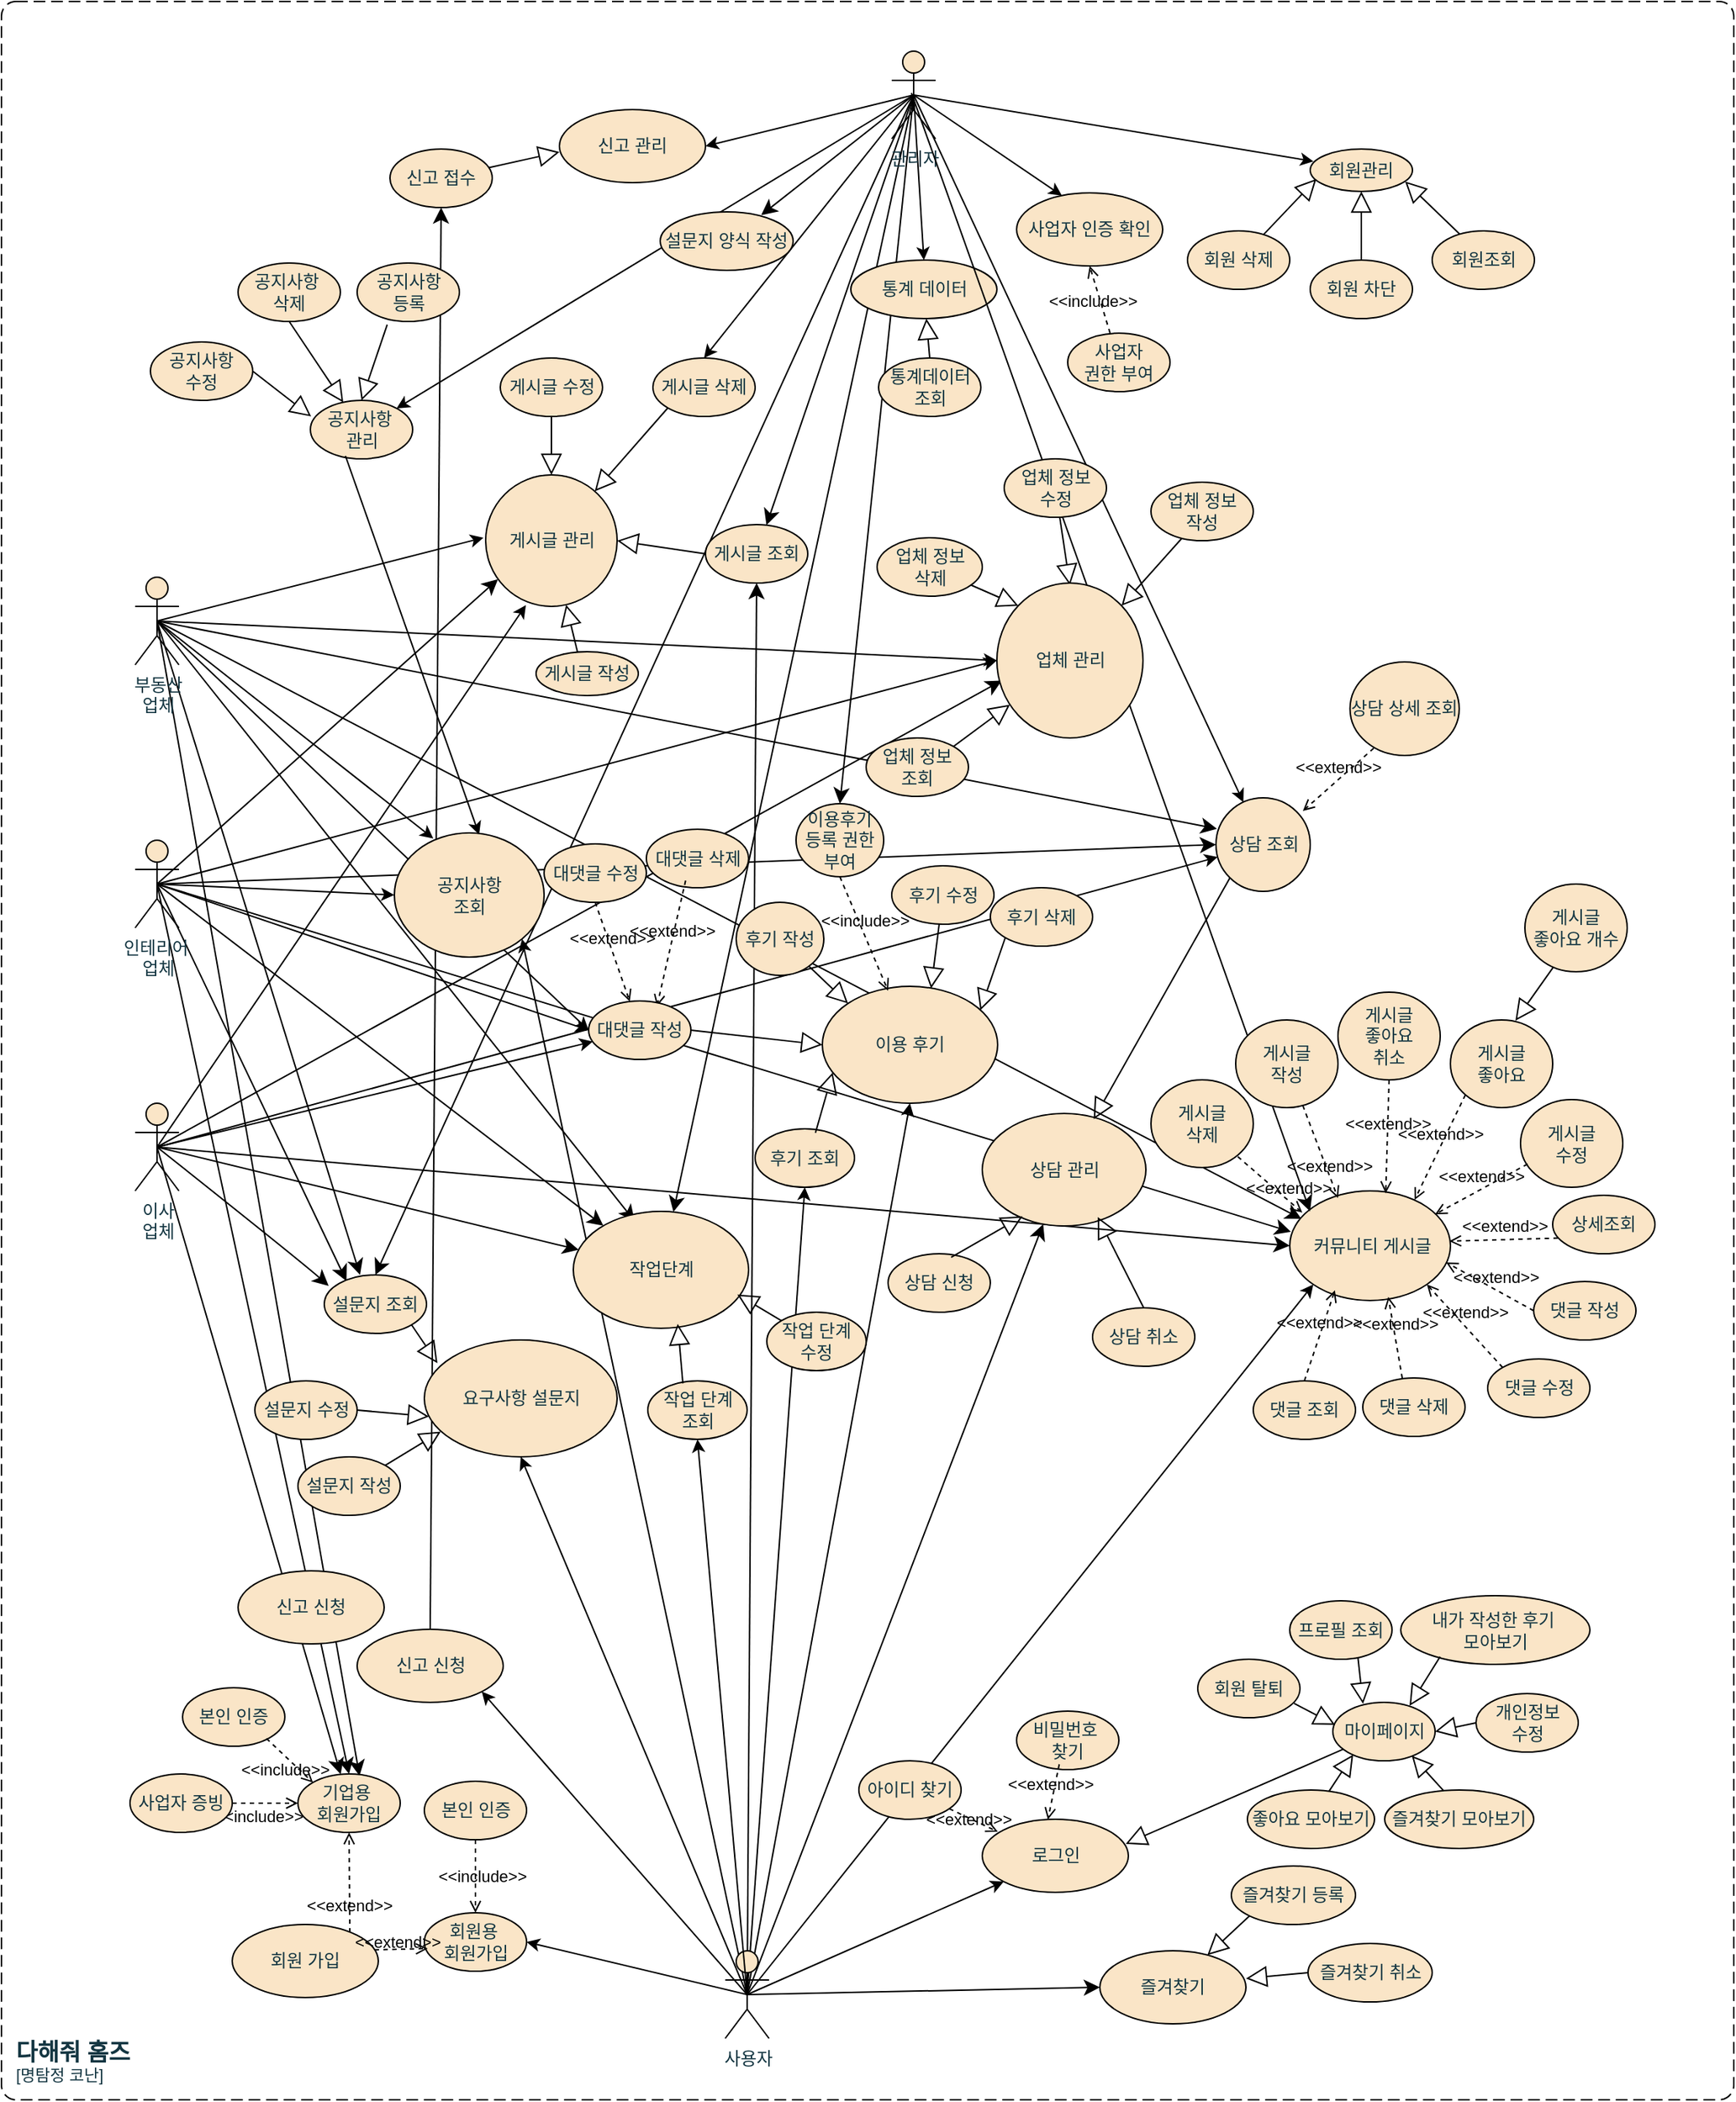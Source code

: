 <mxfile version="26.0.11">
  <diagram name="페이지-1" id="AWM7qZDPXtuLESgdqCHf">
    <mxGraphModel dx="1596" dy="714" grid="0" gridSize="10" guides="1" tooltips="1" connect="1" arrows="1" fold="1" page="0" pageScale="1" pageWidth="827" pageHeight="1169" math="0" shadow="0">
      <root>
        <mxCell id="0" />
        <mxCell id="1" parent="0" />
        <mxCell id="gUdXLzQhLkX2P0Ms3YXl-84" style="edgeStyle=none;curved=1;rounded=0;orthogonalLoop=1;jettySize=auto;html=1;exitX=0.5;exitY=0.5;exitDx=0;exitDy=0;exitPerimeter=0;entryX=0.602;entryY=0.034;entryDx=0;entryDy=0;entryPerimeter=0;strokeColor=#000000;fontSize=12;fontColor=#143642;startSize=8;endSize=8;fillColor=#FAE5C7;" edge="1" parent="1" source="UEbt48Vx01n2Dc3In6SP-16" target="gUdXLzQhLkX2P0Ms3YXl-58">
          <mxGeometry relative="1" as="geometry" />
        </mxCell>
        <mxCell id="gUdXLzQhLkX2P0Ms3YXl-55" style="edgeStyle=none;curved=1;rounded=0;orthogonalLoop=1;jettySize=auto;html=1;exitX=0.5;exitY=0.5;exitDx=0;exitDy=0;exitPerimeter=0;entryX=0.033;entryY=0.63;entryDx=0;entryDy=0;entryPerimeter=0;strokeColor=#000000;fontSize=12;fontColor=#143642;startSize=8;endSize=8;fillColor=#FAE5C7;" edge="1" parent="1" source="UEbt48Vx01n2Dc3In6SP-18" target="UEbt48Vx01n2Dc3In6SP-33">
          <mxGeometry relative="1" as="geometry" />
        </mxCell>
        <mxCell id="gUdXLzQhLkX2P0Ms3YXl-36" style="edgeStyle=none;curved=1;rounded=0;orthogonalLoop=1;jettySize=auto;html=1;exitX=0.5;exitY=0.5;exitDx=0;exitDy=0;exitPerimeter=0;strokeColor=#000000;fontSize=12;fontColor=#143642;startSize=8;endSize=8;fillColor=#FAE5C7;" edge="1" parent="1" source="6D0cX5ulEbAhDJw4pdyL-93" target="gUdXLzQhLkX2P0Ms3YXl-30">
          <mxGeometry relative="1" as="geometry" />
        </mxCell>
        <mxCell id="gUdXLzQhLkX2P0Ms3YXl-2" style="edgeStyle=none;curved=1;rounded=0;orthogonalLoop=1;jettySize=auto;html=1;exitX=0.5;exitY=0.5;exitDx=0;exitDy=0;exitPerimeter=0;strokeColor=#000000;fontSize=12;fontColor=#143642;startSize=8;endSize=8;fillColor=#FAE5C7;entryX=0.007;entryY=0.373;entryDx=0;entryDy=0;entryPerimeter=0;" edge="1" parent="1" source="UEbt48Vx01n2Dc3In6SP-17" target="UEbt48Vx01n2Dc3In6SP-24">
          <mxGeometry relative="1" as="geometry" />
        </mxCell>
        <mxCell id="gUdXLzQhLkX2P0Ms3YXl-3" style="edgeStyle=none;curved=1;rounded=0;orthogonalLoop=1;jettySize=auto;html=1;exitX=0.5;exitY=0.5;exitDx=0;exitDy=0;exitPerimeter=0;entryX=0.073;entryY=0.256;entryDx=0;entryDy=0;entryPerimeter=0;strokeColor=#000000;fontSize=12;fontColor=#143642;startSize=8;endSize=8;fillColor=#FAE5C7;" edge="1" parent="1" source="UEbt48Vx01n2Dc3In6SP-16" target="UEbt48Vx01n2Dc3In6SP-24">
          <mxGeometry relative="1" as="geometry" />
        </mxCell>
        <mxCell id="gUdXLzQhLkX2P0Ms3YXl-1" style="edgeStyle=none;curved=1;rounded=0;orthogonalLoop=1;jettySize=auto;html=1;exitX=0.5;exitY=0.5;exitDx=0;exitDy=0;exitPerimeter=0;strokeColor=#000000;fontSize=12;fontColor=#143642;startSize=8;endSize=8;fillColor=#FAE5C7;entryX=0;entryY=0.5;entryDx=0;entryDy=0;" edge="1" parent="1" source="UEbt48Vx01n2Dc3In6SP-18" target="UEbt48Vx01n2Dc3In6SP-24">
          <mxGeometry relative="1" as="geometry">
            <mxPoint x="620" y="870" as="targetPoint" />
          </mxGeometry>
        </mxCell>
        <mxCell id="Cf7tjXocuC5NtAsNGylG-31" style="edgeStyle=none;curved=1;rounded=0;orthogonalLoop=1;jettySize=auto;html=1;exitX=0.5;exitY=0.5;exitDx=0;exitDy=0;exitPerimeter=0;entryX=0.5;entryY=0;entryDx=0;entryDy=0;strokeColor=#000000;fontSize=12;fontColor=#143642;startSize=8;endSize=8;fillColor=#FAE5C7;" parent="1" source="6D0cX5ulEbAhDJw4pdyL-93" target="Cf7tjXocuC5NtAsNGylG-17" edge="1">
          <mxGeometry relative="1" as="geometry" />
        </mxCell>
        <mxCell id="Cf7tjXocuC5NtAsNGylG-12" style="edgeStyle=none;curved=1;rounded=0;orthogonalLoop=1;jettySize=auto;html=1;exitX=0.5;exitY=0;exitDx=0;exitDy=0;fontSize=12;startSize=8;endSize=8;labelBackgroundColor=none;strokeColor=#000000;fontColor=default;entryX=0.5;entryY=1;entryDx=0;entryDy=0;" parent="1" source="UEbt48Vx01n2Dc3In6SP-67" edge="1" target="6D0cX5ulEbAhDJw4pdyL-106">
          <mxGeometry relative="1" as="geometry">
            <mxPoint x="220" y="215" as="targetPoint" />
          </mxGeometry>
        </mxCell>
        <object placeholders="1" c4Name="다해줘 홈즈" c4Type="SystemScopeBoundary" c4Application="명탐정 코난" label="&lt;font style=&quot;font-size: 16px&quot;&gt;&lt;b&gt;&lt;div style=&quot;text-align: left&quot;&gt;%c4Name%&lt;/div&gt;&lt;/b&gt;&lt;/font&gt;&lt;div style=&quot;text-align: left&quot;&gt;[%c4Application%]&lt;/div&gt;" id="ycFsrCb-pIJ5EY6Nro4r-1">
          <mxCell style="rounded=1;fontSize=11;whiteSpace=wrap;html=1;dashed=1;arcSize=20;fillColor=none;strokeColor=#000000;fontColor=#143642;labelBackgroundColor=none;align=left;verticalAlign=bottom;labelBorderColor=none;spacingTop=0;spacing=10;dashPattern=8 4;metaEdit=1;rotatable=0;perimeter=rectanglePerimeter;noLabel=0;labelPadding=0;allowArrows=0;connectable=0;expand=0;recursiveResize=0;editable=1;pointerEvents=0;absoluteArcSize=1;points=[[0.25,0,0],[0.5,0,0],[0.75,0,0],[1,0.25,0],[1,0.5,0],[1,0.75,0],[0.75,1,0],[0.5,1,0],[0.25,1,0],[0,0.75,0],[0,0.5,0],[0,0.25,0]];" parent="1" vertex="1">
            <mxGeometry x="-102" y="76" width="1186" height="1436" as="geometry" />
          </mxCell>
        </object>
        <mxCell id="ycFsrCb-pIJ5EY6Nro4r-4" value="회원 가입" style="ellipse;whiteSpace=wrap;html=1;labelBackgroundColor=none;fillColor=#FAE5C7;strokeColor=#000000;fontColor=#143642;" parent="1" vertex="1">
          <mxGeometry x="56" y="1392" width="100" height="50" as="geometry" />
        </mxCell>
        <mxCell id="UEbt48Vx01n2Dc3In6SP-4" value="비밀번호&amp;nbsp;&lt;div&gt;찾기&lt;/div&gt;" style="ellipse;whiteSpace=wrap;html=1;labelBackgroundColor=none;fillColor=#FAE5C7;strokeColor=#000000;fontColor=#143642;" parent="1" vertex="1">
          <mxGeometry x="593" y="1246" width="70" height="40" as="geometry" />
        </mxCell>
        <mxCell id="UEbt48Vx01n2Dc3In6SP-6" value="내가 작성한 후기&amp;nbsp;&lt;div&gt;모아보기&lt;/div&gt;" style="ellipse;whiteSpace=wrap;html=1;labelBackgroundColor=none;fillColor=#FAE5C7;strokeColor=#000000;fontColor=#143642;" parent="1" vertex="1">
          <mxGeometry x="856" y="1167" width="129.5" height="47" as="geometry" />
        </mxCell>
        <mxCell id="UEbt48Vx01n2Dc3In6SP-7" value="프로필 조회" style="ellipse;whiteSpace=wrap;html=1;labelBackgroundColor=none;fillColor=#FAE5C7;strokeColor=#000000;fontColor=#143642;" parent="1" vertex="1">
          <mxGeometry x="780" y="1170.5" width="70" height="40" as="geometry" />
        </mxCell>
        <mxCell id="UEbt48Vx01n2Dc3In6SP-8" value="개인정보&lt;div&gt;수정&lt;/div&gt;" style="ellipse;whiteSpace=wrap;html=1;labelBackgroundColor=none;fillColor=#FAE5C7;strokeColor=#000000;fontColor=#143642;" parent="1" vertex="1">
          <mxGeometry x="907.5" y="1234" width="70" height="40" as="geometry" />
        </mxCell>
        <mxCell id="UEbt48Vx01n2Dc3In6SP-9" value="마이페이지" style="ellipse;whiteSpace=wrap;html=1;labelBackgroundColor=none;fillColor=#FAE5C7;strokeColor=#000000;fontColor=#143642;" parent="1" vertex="1">
          <mxGeometry x="809.5" y="1240" width="70" height="40" as="geometry" />
        </mxCell>
        <mxCell id="UEbt48Vx01n2Dc3In6SP-10" value="회원 탈퇴" style="ellipse;whiteSpace=wrap;html=1;labelBackgroundColor=none;fillColor=#FAE5C7;strokeColor=#000000;fontColor=#143642;" parent="1" vertex="1">
          <mxGeometry x="717" y="1210.5" width="70" height="40" as="geometry" />
        </mxCell>
        <mxCell id="Cf7tjXocuC5NtAsNGylG-30" style="edgeStyle=none;curved=1;rounded=0;orthogonalLoop=1;jettySize=auto;html=1;exitX=0.5;exitY=0.5;exitDx=0;exitDy=0;exitPerimeter=0;entryX=0.35;entryY=0;entryDx=0;entryDy=0;strokeColor=#000000;fontSize=12;fontColor=#143642;startSize=8;endSize=8;fillColor=#FAE5C7;entryPerimeter=0;" parent="1" source="UEbt48Vx01n2Dc3In6SP-16" target="Cf7tjXocuC5NtAsNGylG-17" edge="1">
          <mxGeometry relative="1" as="geometry" />
        </mxCell>
        <mxCell id="gUdXLzQhLkX2P0Ms3YXl-39" style="edgeStyle=none;curved=1;rounded=0;orthogonalLoop=1;jettySize=auto;html=1;exitX=0.5;exitY=0.5;exitDx=0;exitDy=0;exitPerimeter=0;entryX=0.35;entryY=0.084;entryDx=0;entryDy=0;strokeColor=#000000;fontSize=12;fontColor=#143642;startSize=8;endSize=8;fillColor=#FAE5C7;entryPerimeter=0;" edge="1" parent="1" source="UEbt48Vx01n2Dc3In6SP-16" target="gUdXLzQhLkX2P0Ms3YXl-30">
          <mxGeometry relative="1" as="geometry" />
        </mxCell>
        <mxCell id="gUdXLzQhLkX2P0Ms3YXl-48" style="edgeStyle=none;curved=1;rounded=0;orthogonalLoop=1;jettySize=auto;html=1;exitX=0.5;exitY=0.5;exitDx=0;exitDy=0;exitPerimeter=0;strokeColor=#000000;fontSize=12;fontColor=#143642;startSize=8;endSize=8;fillColor=#FAE5C7;entryX=0.009;entryY=0.331;entryDx=0;entryDy=0;entryPerimeter=0;" edge="1" parent="1" source="UEbt48Vx01n2Dc3In6SP-16" target="UEbt48Vx01n2Dc3In6SP-61">
          <mxGeometry relative="1" as="geometry">
            <mxPoint x="727" y="565" as="targetPoint" />
          </mxGeometry>
        </mxCell>
        <mxCell id="UEbt48Vx01n2Dc3In6SP-16" value="부동산&lt;div&gt;업체&lt;/div&gt;" style="shape=umlActor;verticalLabelPosition=bottom;verticalAlign=top;html=1;outlineConnect=0;labelBackgroundColor=none;fillColor=#FAE5C7;strokeColor=#000000;fontColor=#143642;" parent="1" vertex="1">
          <mxGeometry x="-10.5" y="470" width="30" height="60" as="geometry" />
        </mxCell>
        <mxCell id="Cf7tjXocuC5NtAsNGylG-28" style="edgeStyle=none;curved=1;rounded=0;orthogonalLoop=1;jettySize=auto;html=1;exitX=0.5;exitY=0.5;exitDx=0;exitDy=0;exitPerimeter=0;strokeColor=#000000;fontSize=12;fontColor=#143642;startSize=8;endSize=8;fillColor=#FAE5C7;entryX=0.217;entryY=0.106;entryDx=0;entryDy=0;entryPerimeter=0;" parent="1" source="UEbt48Vx01n2Dc3In6SP-17" target="Cf7tjXocuC5NtAsNGylG-17" edge="1">
          <mxGeometry relative="1" as="geometry">
            <mxPoint x="226" y="930" as="targetPoint" />
          </mxGeometry>
        </mxCell>
        <mxCell id="gUdXLzQhLkX2P0Ms3YXl-34" style="edgeStyle=none;curved=1;rounded=0;orthogonalLoop=1;jettySize=auto;html=1;exitX=0.5;exitY=0.5;exitDx=0;exitDy=0;exitPerimeter=0;strokeColor=#000000;fontSize=12;fontColor=#143642;startSize=8;endSize=8;fillColor=#FAE5C7;" edge="1" parent="1" source="UEbt48Vx01n2Dc3In6SP-17" target="gUdXLzQhLkX2P0Ms3YXl-30">
          <mxGeometry relative="1" as="geometry" />
        </mxCell>
        <mxCell id="gUdXLzQhLkX2P0Ms3YXl-47" style="edgeStyle=none;curved=1;rounded=0;orthogonalLoop=1;jettySize=auto;html=1;exitX=0.5;exitY=0.5;exitDx=0;exitDy=0;exitPerimeter=0;strokeColor=#000000;fontSize=12;fontColor=#143642;startSize=8;endSize=8;fillColor=#FAE5C7;entryX=0;entryY=0.5;entryDx=0;entryDy=0;" edge="1" parent="1" source="UEbt48Vx01n2Dc3In6SP-17" target="UEbt48Vx01n2Dc3In6SP-61">
          <mxGeometry relative="1" as="geometry">
            <mxPoint x="729.286" y="574.191" as="targetPoint" />
          </mxGeometry>
        </mxCell>
        <mxCell id="gUdXLzQhLkX2P0Ms3YXl-78" style="edgeStyle=none;curved=1;rounded=0;orthogonalLoop=1;jettySize=auto;html=1;exitX=0.5;exitY=0.5;exitDx=0;exitDy=0;exitPerimeter=0;entryX=0.094;entryY=0.793;entryDx=0;entryDy=0;strokeColor=#000000;fontSize=12;fontColor=#143642;startSize=8;endSize=8;fillColor=#FAE5C7;entryPerimeter=0;" edge="1" parent="1" source="UEbt48Vx01n2Dc3In6SP-17" target="UEbt48Vx01n2Dc3In6SP-19">
          <mxGeometry relative="1" as="geometry" />
        </mxCell>
        <mxCell id="gUdXLzQhLkX2P0Ms3YXl-83" style="edgeStyle=none;curved=1;rounded=0;orthogonalLoop=1;jettySize=auto;html=1;exitX=0.5;exitY=0.5;exitDx=0;exitDy=0;exitPerimeter=0;entryX=0.5;entryY=0;entryDx=0;entryDy=0;strokeColor=#000000;fontSize=12;fontColor=#143642;startSize=8;endSize=8;fillColor=#FAE5C7;" edge="1" parent="1" source="UEbt48Vx01n2Dc3In6SP-17" target="gUdXLzQhLkX2P0Ms3YXl-58">
          <mxGeometry relative="1" as="geometry" />
        </mxCell>
        <mxCell id="UEbt48Vx01n2Dc3In6SP-17" value="인테리어&amp;nbsp;&lt;div&gt;업체&lt;/div&gt;" style="shape=umlActor;verticalLabelPosition=bottom;verticalAlign=top;html=1;outlineConnect=0;labelBackgroundColor=none;fillColor=#FAE5C7;strokeColor=#000000;fontColor=#143642;" parent="1" vertex="1">
          <mxGeometry x="-10.5" y="650" width="30" height="60" as="geometry" />
        </mxCell>
        <mxCell id="Cf7tjXocuC5NtAsNGylG-27" style="edgeStyle=none;curved=1;rounded=0;orthogonalLoop=1;jettySize=auto;html=1;exitX=0.5;exitY=0.5;exitDx=0;exitDy=0;exitPerimeter=0;strokeColor=#000000;fontSize=12;fontColor=#143642;startSize=8;endSize=8;fillColor=#FAE5C7;" parent="1" source="UEbt48Vx01n2Dc3In6SP-18" edge="1">
          <mxGeometry relative="1" as="geometry">
            <mxPoint x="122" y="955" as="targetPoint" />
            <Array as="points">
              <mxPoint x="104" y="939" />
            </Array>
          </mxGeometry>
        </mxCell>
        <mxCell id="gUdXLzQhLkX2P0Ms3YXl-35" style="edgeStyle=none;curved=1;rounded=0;orthogonalLoop=1;jettySize=auto;html=1;exitX=0.5;exitY=0.5;exitDx=0;exitDy=0;exitPerimeter=0;strokeColor=#000000;fontSize=12;fontColor=#143642;startSize=8;endSize=8;fillColor=#FAE5C7;" edge="1" parent="1" source="UEbt48Vx01n2Dc3In6SP-18" target="gUdXLzQhLkX2P0Ms3YXl-30">
          <mxGeometry relative="1" as="geometry" />
        </mxCell>
        <mxCell id="gUdXLzQhLkX2P0Ms3YXl-82" style="edgeStyle=none;curved=1;rounded=0;orthogonalLoop=1;jettySize=auto;html=1;exitX=0.5;exitY=0.5;exitDx=0;exitDy=0;exitPerimeter=0;strokeColor=#000000;fontSize=12;fontColor=#143642;startSize=8;endSize=8;fillColor=#FAE5C7;" edge="1" parent="1" source="UEbt48Vx01n2Dc3In6SP-18" target="gUdXLzQhLkX2P0Ms3YXl-58">
          <mxGeometry relative="1" as="geometry" />
        </mxCell>
        <mxCell id="UEbt48Vx01n2Dc3In6SP-18" value="이사&lt;div&gt;업체&lt;/div&gt;" style="shape=umlActor;verticalLabelPosition=bottom;verticalAlign=top;html=1;outlineConnect=0;labelBackgroundColor=none;fillColor=#FAE5C7;strokeColor=#000000;fontColor=#143642;" parent="1" vertex="1">
          <mxGeometry x="-10.5" y="830" width="30" height="60" as="geometry" />
        </mxCell>
        <mxCell id="UEbt48Vx01n2Dc3In6SP-19" value="게시글 관리" style="ellipse;whiteSpace=wrap;html=1;labelBackgroundColor=none;fillColor=#FAE5C7;strokeColor=#000000;fontColor=#143642;" parent="1" vertex="1">
          <mxGeometry x="229.5" y="400" width="90" height="90" as="geometry" />
        </mxCell>
        <mxCell id="UEbt48Vx01n2Dc3In6SP-21" value="게시글 수정" style="ellipse;whiteSpace=wrap;html=1;labelBackgroundColor=none;fillColor=#FAE5C7;strokeColor=#000000;fontColor=#143642;" parent="1" vertex="1">
          <mxGeometry x="239.5" y="320" width="70" height="40" as="geometry" />
        </mxCell>
        <mxCell id="UEbt48Vx01n2Dc3In6SP-22" value="게시글 삭제" style="ellipse;whiteSpace=wrap;html=1;labelBackgroundColor=none;fillColor=#FAE5C7;strokeColor=#000000;fontColor=#143642;" parent="1" vertex="1">
          <mxGeometry x="344" y="320" width="70" height="40" as="geometry" />
        </mxCell>
        <mxCell id="UEbt48Vx01n2Dc3In6SP-23" value="상세조회" style="ellipse;whiteSpace=wrap;html=1;labelBackgroundColor=none;fillColor=#FAE5C7;strokeColor=#000000;fontColor=#143642;" parent="1" vertex="1">
          <mxGeometry x="960" y="893" width="70" height="40" as="geometry" />
        </mxCell>
        <mxCell id="UEbt48Vx01n2Dc3In6SP-24" value="&amp;nbsp;커뮤니티 게시글" style="ellipse;whiteSpace=wrap;html=1;labelBackgroundColor=none;fillColor=#FAE5C7;strokeColor=#000000;fontColor=#143642;" parent="1" vertex="1">
          <mxGeometry x="780" y="890" width="110" height="75" as="geometry" />
        </mxCell>
        <mxCell id="UEbt48Vx01n2Dc3In6SP-28" value="이용 후기" style="ellipse;whiteSpace=wrap;html=1;labelBackgroundColor=none;fillColor=#FAE5C7;strokeColor=#000000;fontColor=#143642;" parent="1" vertex="1">
          <mxGeometry x="460" y="750" width="120" height="80" as="geometry" />
        </mxCell>
        <mxCell id="UEbt48Vx01n2Dc3In6SP-30" value="후기 조회" style="ellipse;whiteSpace=wrap;html=1;labelBackgroundColor=none;fillColor=#FAE5C7;strokeColor=#000000;fontColor=#143642;" parent="1" vertex="1">
          <mxGeometry x="414" y="847.5" width="68" height="40" as="geometry" />
        </mxCell>
        <mxCell id="UEbt48Vx01n2Dc3In6SP-48" value="업체 정보&lt;div&gt;삭제&lt;/div&gt;" style="ellipse;whiteSpace=wrap;html=1;labelBackgroundColor=none;fillColor=#FAE5C7;strokeColor=#000000;fontColor=#143642;" parent="1" vertex="1">
          <mxGeometry x="497.5" y="443" width="72" height="40" as="geometry" />
        </mxCell>
        <mxCell id="UEbt48Vx01n2Dc3In6SP-49" value="업체 정보&lt;div&gt;조회&lt;/div&gt;" style="ellipse;whiteSpace=wrap;html=1;labelBackgroundColor=none;fillColor=#FAE5C7;strokeColor=#000000;fontColor=#143642;" parent="1" vertex="1">
          <mxGeometry x="490" y="580" width="70" height="40" as="geometry" />
        </mxCell>
        <mxCell id="UEbt48Vx01n2Dc3In6SP-52" value="댓글 삭제" style="ellipse;whiteSpace=wrap;html=1;labelBackgroundColor=none;fillColor=#FAE5C7;strokeColor=#000000;fontColor=#143642;" parent="1" vertex="1">
          <mxGeometry x="830" y="1018" width="70" height="40" as="geometry" />
        </mxCell>
        <mxCell id="UEbt48Vx01n2Dc3In6SP-53" value="댓글 수정" style="ellipse;whiteSpace=wrap;html=1;labelBackgroundColor=none;fillColor=#FAE5C7;strokeColor=#000000;fontColor=#143642;" parent="1" vertex="1">
          <mxGeometry x="915.5" y="1005" width="70" height="40" as="geometry" />
        </mxCell>
        <mxCell id="UEbt48Vx01n2Dc3In6SP-54" value="댓글 작성" style="ellipse;whiteSpace=wrap;html=1;labelBackgroundColor=none;fillColor=#FAE5C7;strokeColor=#000000;fontColor=#143642;" parent="1" vertex="1">
          <mxGeometry x="947" y="952" width="70" height="40" as="geometry" />
        </mxCell>
        <mxCell id="UEbt48Vx01n2Dc3In6SP-55" value="상담 관리" style="ellipse;whiteSpace=wrap;html=1;labelBackgroundColor=none;fillColor=#FAE5C7;strokeColor=#000000;fontColor=#143642;" parent="1" vertex="1">
          <mxGeometry x="569.5" y="837" width="112" height="77" as="geometry" />
        </mxCell>
        <mxCell id="UEbt48Vx01n2Dc3In6SP-58" value="게시글&lt;div&gt;좋아요&lt;/div&gt;" style="ellipse;whiteSpace=wrap;html=1;labelBackgroundColor=none;fillColor=#FAE5C7;strokeColor=#000000;fontColor=#143642;" parent="1" vertex="1">
          <mxGeometry x="890" y="773" width="70" height="60" as="geometry" />
        </mxCell>
        <mxCell id="UEbt48Vx01n2Dc3In6SP-59" value="게시글&lt;div&gt;좋아요&lt;/div&gt;&lt;div&gt;취소&lt;/div&gt;" style="ellipse;whiteSpace=wrap;html=1;labelBackgroundColor=none;fillColor=#FAE5C7;strokeColor=#000000;fontColor=#143642;" parent="1" vertex="1">
          <mxGeometry x="813" y="754" width="70" height="60" as="geometry" />
        </mxCell>
        <mxCell id="UEbt48Vx01n2Dc3In6SP-60" value="상담 신청" style="ellipse;whiteSpace=wrap;html=1;labelBackgroundColor=none;fillColor=#FAE5C7;strokeColor=#000000;fontColor=#143642;" parent="1" vertex="1">
          <mxGeometry x="505" y="933" width="70" height="40" as="geometry" />
        </mxCell>
        <mxCell id="UEbt48Vx01n2Dc3In6SP-63" value="상담 취소" style="ellipse;whiteSpace=wrap;html=1;labelBackgroundColor=none;fillColor=#FAE5C7;strokeColor=#000000;fontColor=#143642;" parent="1" vertex="1">
          <mxGeometry x="645" y="970" width="70" height="40" as="geometry" />
        </mxCell>
        <mxCell id="UEbt48Vx01n2Dc3In6SP-64" value="대댓글 삭제" style="ellipse;whiteSpace=wrap;html=1;labelBackgroundColor=none;fillColor=#FAE5C7;strokeColor=#000000;fontColor=#143642;" parent="1" vertex="1">
          <mxGeometry x="339.5" y="642.5" width="70" height="40" as="geometry" />
        </mxCell>
        <mxCell id="UEbt48Vx01n2Dc3In6SP-66" value="대댓글 수정" style="ellipse;whiteSpace=wrap;html=1;labelBackgroundColor=none;fillColor=#FAE5C7;strokeColor=#000000;fontColor=#143642;" parent="1" vertex="1">
          <mxGeometry x="269.5" y="652.5" width="70" height="40" as="geometry" />
        </mxCell>
        <mxCell id="UEbt48Vx01n2Dc3In6SP-67" value="신고 신청" style="ellipse;whiteSpace=wrap;html=1;labelBackgroundColor=none;fillColor=#FAE5C7;strokeColor=#000000;fontColor=#143642;" parent="1" vertex="1">
          <mxGeometry x="141.5" y="1190" width="100" height="50" as="geometry" />
        </mxCell>
        <mxCell id="UEbt48Vx01n2Dc3In6SP-69" value="본인 인증" style="ellipse;whiteSpace=wrap;html=1;labelBackgroundColor=none;fillColor=#FAE5C7;strokeColor=#000000;fontColor=#143642;" parent="1" vertex="1">
          <mxGeometry x="22" y="1230" width="70" height="40" as="geometry" />
        </mxCell>
        <mxCell id="6D0cX5ulEbAhDJw4pdyL-1" value="" style="endArrow=classic;html=1;rounded=0;entryX=1;entryY=0.5;entryDx=0;entryDy=0;labelBackgroundColor=none;strokeColor=#000000;fontColor=default;exitX=0.5;exitY=0.5;exitDx=0;exitDy=0;exitPerimeter=0;" parent="1" source="ycFsrCb-pIJ5EY6Nro4r-18" target="gUdXLzQhLkX2P0Ms3YXl-59" edge="1">
          <mxGeometry width="50" height="50" relative="1" as="geometry">
            <mxPoint x="415.5" y="1470" as="sourcePoint" />
            <mxPoint x="474.5" y="1274" as="targetPoint" />
          </mxGeometry>
        </mxCell>
        <mxCell id="6D0cX5ulEbAhDJw4pdyL-2" value="" style="endArrow=classic;html=1;rounded=0;entryX=0.5;entryY=1;entryDx=0;entryDy=0;labelBackgroundColor=none;strokeColor=#000000;fontColor=default;exitX=0.5;exitY=0.5;exitDx=0;exitDy=0;exitPerimeter=0;" parent="1" source="ycFsrCb-pIJ5EY6Nro4r-18" target="UEbt48Vx01n2Dc3In6SP-28" edge="1">
          <mxGeometry width="50" height="50" relative="1" as="geometry">
            <mxPoint x="450" y="1390" as="sourcePoint" />
            <mxPoint x="394.5" y="1214" as="targetPoint" />
            <Array as="points" />
          </mxGeometry>
        </mxCell>
        <mxCell id="6D0cX5ulEbAhDJw4pdyL-3" value="" style="endArrow=classic;html=1;rounded=0;entryX=0;entryY=1;entryDx=0;entryDy=0;exitX=0.5;exitY=0.5;exitDx=0;exitDy=0;exitPerimeter=0;labelBackgroundColor=none;strokeColor=#000000;fontColor=default;" parent="1" source="ycFsrCb-pIJ5EY6Nro4r-18" target="UEbt48Vx01n2Dc3In6SP-1" edge="1">
          <mxGeometry width="50" height="50" relative="1" as="geometry">
            <mxPoint x="416" y="1309" as="sourcePoint" />
            <mxPoint x="641" y="1184" as="targetPoint" />
          </mxGeometry>
        </mxCell>
        <mxCell id="6D0cX5ulEbAhDJw4pdyL-4" value="" style="endArrow=classic;html=1;rounded=0;entryX=0.5;entryY=1;entryDx=0;entryDy=0;exitX=0.5;exitY=0.5;exitDx=0;exitDy=0;exitPerimeter=0;labelBackgroundColor=none;strokeColor=#000000;fontColor=default;" parent="1" source="ycFsrCb-pIJ5EY6Nro4r-18" target="UEbt48Vx01n2Dc3In6SP-26" edge="1">
          <mxGeometry width="50" height="50" relative="1" as="geometry">
            <mxPoint x="408.5" y="1305" as="sourcePoint" />
            <mxPoint x="554.5" y="1134" as="targetPoint" />
          </mxGeometry>
        </mxCell>
        <mxCell id="6D0cX5ulEbAhDJw4pdyL-5" value="" style="endArrow=classic;html=1;rounded=0;entryX=1;entryY=1;entryDx=0;entryDy=0;exitX=0.5;exitY=0.5;exitDx=0;exitDy=0;exitPerimeter=0;labelBackgroundColor=none;strokeColor=#000000;fontColor=default;" parent="1" source="ycFsrCb-pIJ5EY6Nro4r-18" target="UEbt48Vx01n2Dc3In6SP-67" edge="1">
          <mxGeometry width="50" height="50" relative="1" as="geometry">
            <mxPoint x="239.5" y="1295" as="sourcePoint" />
            <mxPoint x="-70" y="1384.6" as="targetPoint" />
          </mxGeometry>
        </mxCell>
        <mxCell id="6D0cX5ulEbAhDJw4pdyL-12" value="&amp;lt;&amp;lt;extend&amp;gt;&amp;gt;" style="html=1;verticalAlign=bottom;labelBackgroundColor=none;endArrow=open;endFill=0;dashed=1;rounded=0;strokeColor=#000000;fontColor=default;exitX=0.5;exitY=1;exitDx=0;exitDy=0;" parent="1" source="UEbt48Vx01n2Dc3In6SP-66" target="UEbt48Vx01n2Dc3In6SP-65" edge="1">
          <mxGeometry width="160" relative="1" as="geometry">
            <mxPoint x="350" y="650" as="sourcePoint" />
            <mxPoint x="410" y="700" as="targetPoint" />
          </mxGeometry>
        </mxCell>
        <mxCell id="6D0cX5ulEbAhDJw4pdyL-13" value="&amp;lt;&amp;lt;extend&amp;gt;&amp;gt;" style="html=1;verticalAlign=bottom;labelBackgroundColor=none;endArrow=open;endFill=0;dashed=1;rounded=0;strokeColor=#000000;fontColor=default;entryX=0.668;entryY=0.094;entryDx=0;entryDy=0;exitX=0.384;exitY=0.879;exitDx=0;exitDy=0;exitPerimeter=0;entryPerimeter=0;" parent="1" source="UEbt48Vx01n2Dc3In6SP-64" target="UEbt48Vx01n2Dc3In6SP-65" edge="1">
          <mxGeometry width="160" relative="1" as="geometry">
            <mxPoint x="430" y="660" as="sourcePoint" />
            <mxPoint x="420" y="690" as="targetPoint" />
          </mxGeometry>
        </mxCell>
        <mxCell id="6D0cX5ulEbAhDJw4pdyL-19" value="&amp;lt;&amp;lt;extend&amp;gt;&amp;gt;" style="html=1;verticalAlign=bottom;labelBackgroundColor=none;endArrow=open;endFill=0;dashed=1;rounded=0;exitX=0.05;exitY=0.732;exitDx=0;exitDy=0;strokeColor=#000000;fontColor=default;exitPerimeter=0;entryX=0.993;entryY=0.459;entryDx=0;entryDy=0;entryPerimeter=0;" parent="1" source="UEbt48Vx01n2Dc3In6SP-23" target="UEbt48Vx01n2Dc3In6SP-24" edge="1">
          <mxGeometry x="-0.003" width="160" relative="1" as="geometry">
            <mxPoint x="519.5" y="670" as="sourcePoint" />
            <mxPoint x="894" y="924" as="targetPoint" />
            <mxPoint as="offset" />
          </mxGeometry>
        </mxCell>
        <mxCell id="6D0cX5ulEbAhDJw4pdyL-25" value="" style="edgeStyle=none;html=1;endSize=12;endArrow=block;endFill=0;rounded=0;entryX=0.246;entryY=0.914;entryDx=0;entryDy=0;exitX=0.617;exitY=0.06;exitDx=0;exitDy=0;exitPerimeter=0;labelBackgroundColor=none;strokeColor=#000000;fontColor=default;entryPerimeter=0;" parent="1" source="UEbt48Vx01n2Dc3In6SP-60" target="UEbt48Vx01n2Dc3In6SP-55" edge="1">
          <mxGeometry width="160" relative="1" as="geometry">
            <mxPoint x="181.5" y="831" as="sourcePoint" />
            <mxPoint x="341.5" y="831" as="targetPoint" />
          </mxGeometry>
        </mxCell>
        <mxCell id="6D0cX5ulEbAhDJw4pdyL-27" value="" style="edgeStyle=none;html=1;endSize=12;endArrow=block;endFill=0;rounded=0;labelBackgroundColor=none;strokeColor=#000000;fontColor=default;exitX=0.5;exitY=0;exitDx=0;exitDy=0;entryX=0.706;entryY=0.92;entryDx=0;entryDy=0;entryPerimeter=0;" parent="1" source="UEbt48Vx01n2Dc3In6SP-63" target="UEbt48Vx01n2Dc3In6SP-55" edge="1">
          <mxGeometry width="160" relative="1" as="geometry">
            <mxPoint x="705" y="890" as="sourcePoint" />
            <mxPoint x="310.5" y="851" as="targetPoint" />
          </mxGeometry>
        </mxCell>
        <mxCell id="6D0cX5ulEbAhDJw4pdyL-28" value="" style="edgeStyle=none;html=1;endSize=12;endArrow=block;endFill=0;rounded=0;entryX=1;entryY=0.5;entryDx=0;entryDy=0;exitX=0;exitY=0.5;exitDx=0;exitDy=0;labelBackgroundColor=none;strokeColor=#000000;fontColor=default;" parent="1" source="UEbt48Vx01n2Dc3In6SP-8" target="UEbt48Vx01n2Dc3In6SP-9" edge="1">
          <mxGeometry width="160" relative="1" as="geometry">
            <mxPoint x="799.5" y="1244" as="sourcePoint" />
            <mxPoint x="928.5" y="1264" as="targetPoint" />
          </mxGeometry>
        </mxCell>
        <mxCell id="6D0cX5ulEbAhDJw4pdyL-29" value="" style="edgeStyle=none;html=1;endSize=12;endArrow=block;endFill=0;rounded=0;entryX=0.295;entryY=0.025;entryDx=0;entryDy=0;entryPerimeter=0;exitX=0.667;exitY=0.975;exitDx=0;exitDy=0;exitPerimeter=0;labelBackgroundColor=none;strokeColor=#000000;fontColor=default;" parent="1" source="UEbt48Vx01n2Dc3In6SP-7" target="UEbt48Vx01n2Dc3In6SP-9" edge="1">
          <mxGeometry width="160" relative="1" as="geometry">
            <mxPoint x="620.5" y="1004" as="sourcePoint" />
            <mxPoint x="749.5" y="1024" as="targetPoint" />
          </mxGeometry>
        </mxCell>
        <mxCell id="6D0cX5ulEbAhDJw4pdyL-30" value="" style="edgeStyle=none;html=1;endSize=12;endArrow=block;endFill=0;rounded=0;entryX=0.75;entryY=0.059;entryDx=0;entryDy=0;entryPerimeter=0;exitX=0.208;exitY=0.888;exitDx=0;exitDy=0;labelBackgroundColor=none;strokeColor=#000000;fontColor=default;exitPerimeter=0;" parent="1" source="UEbt48Vx01n2Dc3In6SP-6" target="UEbt48Vx01n2Dc3In6SP-9" edge="1">
          <mxGeometry width="160" relative="1" as="geometry">
            <mxPoint x="734.5" y="1204" as="sourcePoint" />
            <mxPoint x="863.5" y="1224" as="targetPoint" />
          </mxGeometry>
        </mxCell>
        <mxCell id="6D0cX5ulEbAhDJw4pdyL-31" value="" style="edgeStyle=none;html=1;endSize=12;endArrow=block;endFill=0;rounded=0;exitX=0.942;exitY=0.754;exitDx=0;exitDy=0;exitPerimeter=0;labelBackgroundColor=none;strokeColor=#000000;fontColor=default;entryX=0.021;entryY=0.385;entryDx=0;entryDy=0;entryPerimeter=0;" parent="1" source="UEbt48Vx01n2Dc3In6SP-10" target="UEbt48Vx01n2Dc3In6SP-9" edge="1">
          <mxGeometry width="160" relative="1" as="geometry">
            <mxPoint x="650.5" y="1194" as="sourcePoint" />
            <mxPoint x="809" y="1255" as="targetPoint" />
          </mxGeometry>
        </mxCell>
        <mxCell id="6D0cX5ulEbAhDJw4pdyL-37" value="" style="edgeStyle=none;html=1;endSize=12;endArrow=block;endFill=0;rounded=0;entryX=0.62;entryY=0.018;entryDx=0;entryDy=0;labelBackgroundColor=none;strokeColor=#000000;fontColor=default;entryPerimeter=0;" parent="1" source="UEbt48Vx01n2Dc3In6SP-29" target="UEbt48Vx01n2Dc3In6SP-28" edge="1">
          <mxGeometry width="160" relative="1" as="geometry">
            <mxPoint x="32" y="1044" as="sourcePoint" />
            <mxPoint x="161" y="1064" as="targetPoint" />
          </mxGeometry>
        </mxCell>
        <mxCell id="6D0cX5ulEbAhDJw4pdyL-40" value="" style="edgeStyle=none;html=1;endSize=12;endArrow=block;endFill=0;rounded=0;exitX=0;exitY=1;exitDx=0;exitDy=0;entryX=0.901;entryY=0.205;entryDx=0;entryDy=0;entryPerimeter=0;labelBackgroundColor=none;strokeColor=#000000;fontColor=default;" parent="1" source="UEbt48Vx01n2Dc3In6SP-31" target="UEbt48Vx01n2Dc3In6SP-28" edge="1">
          <mxGeometry width="160" relative="1" as="geometry">
            <mxPoint x="147.5" y="1131" as="sourcePoint" />
            <mxPoint x="166.5" y="1194" as="targetPoint" />
          </mxGeometry>
        </mxCell>
        <mxCell id="6D0cX5ulEbAhDJw4pdyL-41" value="" style="edgeStyle=none;html=1;endSize=12;endArrow=block;endFill=0;rounded=0;entryX=0;entryY=0;entryDx=0;entryDy=0;labelBackgroundColor=none;strokeColor=#000000;fontColor=default;" parent="1" source="UEbt48Vx01n2Dc3In6SP-32" target="UEbt48Vx01n2Dc3In6SP-28" edge="1">
          <mxGeometry width="160" relative="1" as="geometry">
            <mxPoint x="201.5" y="1132" as="sourcePoint" />
            <mxPoint x="185.5" y="1194" as="targetPoint" />
          </mxGeometry>
        </mxCell>
        <mxCell id="6D0cX5ulEbAhDJw4pdyL-42" value="" style="endArrow=classic;html=1;rounded=0;entryX=0;entryY=0.5;entryDx=0;entryDy=0;labelBackgroundColor=none;strokeColor=#000000;fontColor=default;exitX=0.5;exitY=0.5;exitDx=0;exitDy=0;exitPerimeter=0;" parent="1" source="UEbt48Vx01n2Dc3In6SP-16" target="UEbt48Vx01n2Dc3In6SP-33" edge="1">
          <mxGeometry width="50" height="50" relative="1" as="geometry">
            <mxPoint x="71" y="935.5" as="sourcePoint" />
            <mxPoint x="242" y="424.5" as="targetPoint" />
          </mxGeometry>
        </mxCell>
        <mxCell id="6D0cX5ulEbAhDJw4pdyL-43" value="" style="endArrow=classic;html=1;rounded=0;entryX=0;entryY=0.5;entryDx=0;entryDy=0;labelBackgroundColor=none;strokeColor=#000000;fontColor=default;exitX=0.5;exitY=0.5;exitDx=0;exitDy=0;exitPerimeter=0;" parent="1" source="UEbt48Vx01n2Dc3In6SP-17" target="UEbt48Vx01n2Dc3In6SP-33" edge="1">
          <mxGeometry width="50" height="50" relative="1" as="geometry">
            <mxPoint x="29.5" y="510" as="sourcePoint" />
            <mxPoint x="369.5" y="511" as="targetPoint" />
          </mxGeometry>
        </mxCell>
        <mxCell id="6D0cX5ulEbAhDJw4pdyL-46" value="" style="edgeStyle=none;html=1;endSize=12;endArrow=block;endFill=0;rounded=0;labelBackgroundColor=none;strokeColor=#000000;fontColor=default;entryX=0.5;entryY=0.014;entryDx=0;entryDy=0;entryPerimeter=0;" parent="1" source="UEbt48Vx01n2Dc3In6SP-47" edge="1" target="UEbt48Vx01n2Dc3In6SP-33">
          <mxGeometry width="160" relative="1" as="geometry">
            <mxPoint x="271.5" y="449" as="sourcePoint" />
            <mxPoint x="609" y="485" as="targetPoint" />
          </mxGeometry>
        </mxCell>
        <mxCell id="6D0cX5ulEbAhDJw4pdyL-47" value="" style="edgeStyle=none;html=1;endSize=12;endArrow=block;endFill=0;rounded=0;labelBackgroundColor=none;strokeColor=#000000;fontColor=default;exitX=0.313;exitY=0.937;exitDx=0;exitDy=0;entryX=1;entryY=0;entryDx=0;entryDy=0;exitPerimeter=0;" parent="1" source="UEbt48Vx01n2Dc3In6SP-46" target="UEbt48Vx01n2Dc3In6SP-33" edge="1">
          <mxGeometry width="160" relative="1" as="geometry">
            <mxPoint x="1110" y="275" as="sourcePoint" />
            <mxPoint x="680.97" y="486.91" as="targetPoint" />
          </mxGeometry>
        </mxCell>
        <mxCell id="6D0cX5ulEbAhDJw4pdyL-48" value="" style="edgeStyle=none;html=1;endSize=12;endArrow=block;endFill=0;rounded=0;labelBackgroundColor=none;strokeColor=#000000;fontColor=default;entryX=0;entryY=0;entryDx=0;entryDy=0;" parent="1" source="UEbt48Vx01n2Dc3In6SP-48" target="UEbt48Vx01n2Dc3In6SP-33" edge="1">
          <mxGeometry width="160" relative="1" as="geometry">
            <mxPoint x="344.5" y="476" as="sourcePoint" />
            <mxPoint x="359.5" y="494" as="targetPoint" />
          </mxGeometry>
        </mxCell>
        <mxCell id="6D0cX5ulEbAhDJw4pdyL-49" value="" style="edgeStyle=none;html=1;endSize=12;endArrow=block;endFill=0;rounded=0;exitX=1;exitY=0;exitDx=0;exitDy=0;labelBackgroundColor=none;strokeColor=#000000;fontColor=default;" parent="1" source="UEbt48Vx01n2Dc3In6SP-49" target="UEbt48Vx01n2Dc3In6SP-33" edge="1">
          <mxGeometry width="160" relative="1" as="geometry">
            <mxPoint x="454.5" y="479" as="sourcePoint" />
            <mxPoint x="482.5" y="489" as="targetPoint" />
          </mxGeometry>
        </mxCell>
        <mxCell id="6D0cX5ulEbAhDJw4pdyL-50" value="" style="endArrow=classic;html=1;rounded=0;labelBackgroundColor=none;strokeColor=#000000;fontColor=default;exitX=0.5;exitY=0.5;exitDx=0;exitDy=0;exitPerimeter=0;" parent="1" source="UEbt48Vx01n2Dc3In6SP-16" edge="1">
          <mxGeometry width="50" height="50" relative="1" as="geometry">
            <mxPoint x="19.5" y="500" as="sourcePoint" />
            <mxPoint x="228" y="443" as="targetPoint" />
          </mxGeometry>
        </mxCell>
        <mxCell id="6D0cX5ulEbAhDJw4pdyL-52" value="" style="endArrow=classic;html=1;rounded=0;labelBackgroundColor=none;strokeColor=#000000;fontColor=default;entryX=0.306;entryY=0.99;entryDx=0;entryDy=0;entryPerimeter=0;exitX=0.5;exitY=0.5;exitDx=0;exitDy=0;exitPerimeter=0;" parent="1" source="UEbt48Vx01n2Dc3In6SP-18" target="UEbt48Vx01n2Dc3In6SP-19" edge="1">
          <mxGeometry width="50" height="50" relative="1" as="geometry">
            <mxPoint x="20" y="860" as="sourcePoint" />
            <mxPoint x="239.5" y="480" as="targetPoint" />
          </mxGeometry>
        </mxCell>
        <mxCell id="6D0cX5ulEbAhDJw4pdyL-54" value="" style="edgeStyle=none;html=1;endSize=12;endArrow=block;endFill=0;rounded=0;exitX=0.414;exitY=0.092;exitDx=0;exitDy=0;labelBackgroundColor=none;strokeColor=#000000;fontColor=default;exitPerimeter=0;" parent="1" source="UEbt48Vx01n2Dc3In6SP-20" target="UEbt48Vx01n2Dc3In6SP-19" edge="1">
          <mxGeometry width="160" relative="1" as="geometry">
            <mxPoint x="388" y="631" as="sourcePoint" />
            <mxPoint x="359" y="620" as="targetPoint" />
          </mxGeometry>
        </mxCell>
        <mxCell id="6D0cX5ulEbAhDJw4pdyL-55" value="" style="edgeStyle=none;html=1;endSize=12;endArrow=block;endFill=0;rounded=0;exitX=0;exitY=1;exitDx=0;exitDy=0;labelBackgroundColor=none;strokeColor=#000000;fontColor=default;" parent="1" source="UEbt48Vx01n2Dc3In6SP-22" target="UEbt48Vx01n2Dc3In6SP-19" edge="1">
          <mxGeometry width="160" relative="1" as="geometry">
            <mxPoint x="449" y="635.5" as="sourcePoint" />
            <mxPoint x="359.5" y="760" as="targetPoint" />
            <Array as="points" />
          </mxGeometry>
        </mxCell>
        <mxCell id="6D0cX5ulEbAhDJw4pdyL-57" value="&amp;lt;&amp;lt;extend&amp;gt;&amp;gt;" style="html=1;verticalAlign=bottom;labelBackgroundColor=none;endArrow=open;endFill=0;dashed=1;rounded=0;exitX=0.386;exitY=0.004;exitDx=0;exitDy=0;entryX=0.613;entryY=0.966;entryDx=0;entryDy=0;strokeColor=#000000;fontColor=default;entryPerimeter=0;exitPerimeter=0;" parent="1" source="UEbt48Vx01n2Dc3In6SP-52" target="UEbt48Vx01n2Dc3In6SP-24" edge="1">
          <mxGeometry width="160" relative="1" as="geometry">
            <mxPoint x="551" y="680" as="sourcePoint" />
            <mxPoint x="506" y="664" as="targetPoint" />
          </mxGeometry>
        </mxCell>
        <mxCell id="6D0cX5ulEbAhDJw4pdyL-58" value="댓글 조회" style="ellipse;whiteSpace=wrap;html=1;labelBackgroundColor=none;fillColor=#FAE5C7;strokeColor=#000000;fontColor=#143642;" parent="1" vertex="1">
          <mxGeometry x="755" y="1020" width="70" height="40" as="geometry" />
        </mxCell>
        <mxCell id="6D0cX5ulEbAhDJw4pdyL-59" value="&amp;lt;&amp;lt;extend&amp;gt;&amp;gt;" style="html=1;verticalAlign=bottom;labelBackgroundColor=none;endArrow=open;endFill=0;dashed=1;rounded=0;exitX=0;exitY=0.5;exitDx=0;exitDy=0;entryX=0.973;entryY=0.652;entryDx=0;entryDy=0;strokeColor=#000000;fontColor=default;entryPerimeter=0;" parent="1" source="UEbt48Vx01n2Dc3In6SP-54" target="UEbt48Vx01n2Dc3In6SP-24" edge="1">
          <mxGeometry x="-0.138" width="160" relative="1" as="geometry">
            <mxPoint x="549.5" y="719" as="sourcePoint" />
            <mxPoint x="554.5" y="660" as="targetPoint" />
            <mxPoint as="offset" />
          </mxGeometry>
        </mxCell>
        <mxCell id="6D0cX5ulEbAhDJw4pdyL-60" value="&amp;lt;&amp;lt;extend&amp;gt;&amp;gt;" style="html=1;verticalAlign=bottom;labelBackgroundColor=none;endArrow=open;endFill=0;dashed=1;rounded=0;exitX=0;exitY=0;exitDx=0;exitDy=0;entryX=1;entryY=1;entryDx=0;entryDy=0;strokeColor=#000000;fontColor=default;" parent="1" source="UEbt48Vx01n2Dc3In6SP-53" target="UEbt48Vx01n2Dc3In6SP-24" edge="1">
          <mxGeometry width="160" relative="1" as="geometry">
            <mxPoint x="569.5" y="736" as="sourcePoint" />
            <mxPoint x="510.5" y="670" as="targetPoint" />
          </mxGeometry>
        </mxCell>
        <mxCell id="6D0cX5ulEbAhDJw4pdyL-61" value="&amp;lt;&amp;lt;extend&amp;gt;&amp;gt;" style="html=1;verticalAlign=bottom;labelBackgroundColor=none;endArrow=open;endFill=0;dashed=1;rounded=0;strokeColor=#000000;fontColor=default;exitX=0.5;exitY=0;exitDx=0;exitDy=0;entryX=0.281;entryY=0.907;entryDx=0;entryDy=0;entryPerimeter=0;" parent="1" source="6D0cX5ulEbAhDJw4pdyL-58" target="UEbt48Vx01n2Dc3In6SP-24" edge="1">
          <mxGeometry width="160" relative="1" as="geometry">
            <mxPoint x="1139.5" y="960" as="sourcePoint" />
            <mxPoint x="845" y="965" as="targetPoint" />
          </mxGeometry>
        </mxCell>
        <mxCell id="6D0cX5ulEbAhDJw4pdyL-63" value="&amp;lt;&amp;lt;extend&amp;gt;&amp;gt;" style="html=1;verticalAlign=bottom;labelBackgroundColor=none;endArrow=open;endFill=0;dashed=1;rounded=0;exitX=0;exitY=1;exitDx=0;exitDy=0;strokeColor=#000000;fontColor=default;entryX=0.777;entryY=0.082;entryDx=0;entryDy=0;entryPerimeter=0;" parent="1" source="UEbt48Vx01n2Dc3In6SP-58" target="UEbt48Vx01n2Dc3In6SP-24" edge="1">
          <mxGeometry width="160" relative="1" as="geometry">
            <mxPoint x="602.5" y="733" as="sourcePoint" />
            <mxPoint x="899.5" y="760" as="targetPoint" />
          </mxGeometry>
        </mxCell>
        <mxCell id="6D0cX5ulEbAhDJw4pdyL-64" value="&amp;lt;&amp;lt;extend&amp;gt;&amp;gt;" style="html=1;verticalAlign=bottom;labelBackgroundColor=none;endArrow=open;endFill=0;dashed=1;rounded=0;exitX=0.5;exitY=1;exitDx=0;exitDy=0;entryX=0.597;entryY=0.021;entryDx=0;entryDy=0;strokeColor=#000000;fontColor=default;entryPerimeter=0;" parent="1" source="UEbt48Vx01n2Dc3In6SP-59" target="UEbt48Vx01n2Dc3In6SP-24" edge="1">
          <mxGeometry width="160" relative="1" as="geometry">
            <mxPoint x="679.5" y="630" as="sourcePoint" />
            <mxPoint x="542.5" y="654" as="targetPoint" />
          </mxGeometry>
        </mxCell>
        <mxCell id="gUdXLzQhLkX2P0Ms3YXl-28" style="edgeStyle=none;curved=1;rounded=0;orthogonalLoop=1;jettySize=auto;html=1;exitX=0.5;exitY=0.5;exitDx=0;exitDy=0;exitPerimeter=0;entryX=0.5;entryY=0;entryDx=0;entryDy=0;strokeColor=#000000;fontSize=12;fontColor=#143642;startSize=8;endSize=8;fillColor=#FAE5C7;" edge="1" parent="1" source="6D0cX5ulEbAhDJw4pdyL-93" target="gUdXLzQhLkX2P0Ms3YXl-26">
          <mxGeometry relative="1" as="geometry" />
        </mxCell>
        <mxCell id="6D0cX5ulEbAhDJw4pdyL-94" value="회원관리" style="ellipse;whiteSpace=wrap;html=1;labelBackgroundColor=none;fillColor=#FAE5C7;strokeColor=#000000;fontColor=#143642;" parent="1" vertex="1">
          <mxGeometry x="794" y="177" width="70" height="29" as="geometry" />
        </mxCell>
        <mxCell id="6D0cX5ulEbAhDJw4pdyL-95" value="공지사항&amp;nbsp;&lt;div&gt;관리&lt;/div&gt;" style="ellipse;whiteSpace=wrap;html=1;labelBackgroundColor=none;fillColor=#FAE5C7;strokeColor=#000000;fontColor=#143642;" parent="1" vertex="1">
          <mxGeometry x="109.5" y="349" width="70" height="40" as="geometry" />
        </mxCell>
        <mxCell id="6D0cX5ulEbAhDJw4pdyL-96" value="공지사항&lt;div&gt;수정&lt;/div&gt;" style="ellipse;whiteSpace=wrap;html=1;labelBackgroundColor=none;fillColor=#FAE5C7;strokeColor=#000000;fontColor=#143642;" parent="1" vertex="1">
          <mxGeometry y="309" width="70" height="40" as="geometry" />
        </mxCell>
        <mxCell id="6D0cX5ulEbAhDJw4pdyL-97" value="공지사항&amp;nbsp;&lt;div&gt;삭제&lt;/div&gt;" style="ellipse;whiteSpace=wrap;html=1;labelBackgroundColor=none;fillColor=#FAE5C7;strokeColor=#000000;fontColor=#143642;" parent="1" vertex="1">
          <mxGeometry x="60" y="255" width="70" height="40" as="geometry" />
        </mxCell>
        <mxCell id="6D0cX5ulEbAhDJw4pdyL-99" value="공지사항&lt;div&gt;등록&lt;/div&gt;" style="ellipse;whiteSpace=wrap;html=1;labelBackgroundColor=none;fillColor=#FAE5C7;strokeColor=#000000;fontColor=#143642;" parent="1" vertex="1">
          <mxGeometry x="141.5" y="255" width="70" height="40" as="geometry" />
        </mxCell>
        <mxCell id="6D0cX5ulEbAhDJw4pdyL-100" value="회원조회" style="ellipse;whiteSpace=wrap;html=1;labelBackgroundColor=none;fillColor=#FAE5C7;strokeColor=#000000;fontColor=#143642;" parent="1" vertex="1">
          <mxGeometry x="877.5" y="233" width="70" height="40" as="geometry" />
        </mxCell>
        <mxCell id="6D0cX5ulEbAhDJw4pdyL-101" value="회원 삭제" style="ellipse;whiteSpace=wrap;html=1;labelBackgroundColor=none;fillColor=#FAE5C7;strokeColor=#000000;fontColor=#143642;" parent="1" vertex="1">
          <mxGeometry x="710" y="233" width="70" height="40" as="geometry" />
        </mxCell>
        <mxCell id="6D0cX5ulEbAhDJw4pdyL-102" value="회원 차단" style="ellipse;whiteSpace=wrap;html=1;labelBackgroundColor=none;fillColor=#FAE5C7;strokeColor=#000000;fontColor=#143642;" parent="1" vertex="1">
          <mxGeometry x="794" y="253" width="70" height="40" as="geometry" />
        </mxCell>
        <mxCell id="6D0cX5ulEbAhDJw4pdyL-105" value="신고 관리" style="ellipse;whiteSpace=wrap;html=1;labelBackgroundColor=none;fillColor=#FAE5C7;strokeColor=#000000;fontColor=#143642;" parent="1" vertex="1">
          <mxGeometry x="280" y="150" width="100" height="50" as="geometry" />
        </mxCell>
        <mxCell id="6D0cX5ulEbAhDJw4pdyL-106" value="신고 접수" style="ellipse;whiteSpace=wrap;html=1;labelBackgroundColor=none;fillColor=#FAE5C7;strokeColor=#000000;fontColor=#143642;" parent="1" vertex="1">
          <mxGeometry x="164" y="177" width="70" height="40" as="geometry" />
        </mxCell>
        <mxCell id="6D0cX5ulEbAhDJw4pdyL-107" value="" style="endArrow=classic;html=1;rounded=0;exitX=0.5;exitY=0.5;exitDx=0;exitDy=0;exitPerimeter=0;entryX=1;entryY=0.5;entryDx=0;entryDy=0;labelBackgroundColor=none;strokeColor=#000000;fontColor=default;" parent="1" source="6D0cX5ulEbAhDJw4pdyL-93" target="6D0cX5ulEbAhDJw4pdyL-105" edge="1">
          <mxGeometry width="50" height="50" relative="1" as="geometry">
            <mxPoint x="379.5" y="190" as="sourcePoint" />
            <mxPoint x="319.5" y="260" as="targetPoint" />
          </mxGeometry>
        </mxCell>
        <mxCell id="6D0cX5ulEbAhDJw4pdyL-108" value="" style="endArrow=classic;html=1;rounded=0;labelBackgroundColor=none;strokeColor=#000000;fontColor=default;exitX=0.5;exitY=0.5;exitDx=0;exitDy=0;exitPerimeter=0;" parent="1" source="6D0cX5ulEbAhDJw4pdyL-93" target="6D0cX5ulEbAhDJw4pdyL-95" edge="1">
          <mxGeometry width="50" height="50" relative="1" as="geometry">
            <mxPoint x="510" y="150" as="sourcePoint" />
            <mxPoint x="519.5" y="246" as="targetPoint" />
          </mxGeometry>
        </mxCell>
        <mxCell id="6D0cX5ulEbAhDJw4pdyL-109" value="" style="endArrow=classic;html=1;rounded=0;entryX=0.032;entryY=0.291;entryDx=0;entryDy=0;exitX=0.5;exitY=0.5;exitDx=0;exitDy=0;exitPerimeter=0;labelBackgroundColor=none;strokeColor=#000000;fontColor=default;entryPerimeter=0;" parent="1" source="6D0cX5ulEbAhDJw4pdyL-93" target="6D0cX5ulEbAhDJw4pdyL-94" edge="1">
          <mxGeometry width="50" height="50" relative="1" as="geometry">
            <mxPoint x="369.5" y="130" as="sourcePoint" />
            <mxPoint x="299.5" y="190" as="targetPoint" />
          </mxGeometry>
        </mxCell>
        <mxCell id="6D0cX5ulEbAhDJw4pdyL-110" value="" style="endArrow=classic;html=1;rounded=0;entryX=0.5;entryY=0;entryDx=0;entryDy=0;exitX=0.5;exitY=0.5;exitDx=0;exitDy=0;exitPerimeter=0;labelBackgroundColor=none;strokeColor=#000000;fontColor=default;" parent="1" source="6D0cX5ulEbAhDJw4pdyL-93" target="UEbt48Vx01n2Dc3In6SP-22" edge="1">
          <mxGeometry width="50" height="50" relative="1" as="geometry">
            <mxPoint x="500.5" y="155" as="sourcePoint" />
            <mxPoint x="592.828" y="213.6" as="targetPoint" />
          </mxGeometry>
        </mxCell>
        <mxCell id="6D0cX5ulEbAhDJw4pdyL-112" value="" style="edgeStyle=none;html=1;endSize=12;endArrow=block;endFill=0;rounded=0;exitX=0.5;exitY=0;exitDx=0;exitDy=0;entryX=0.5;entryY=1;entryDx=0;entryDy=0;labelBackgroundColor=none;strokeColor=#000000;fontColor=default;" parent="1" source="6D0cX5ulEbAhDJw4pdyL-102" target="6D0cX5ulEbAhDJw4pdyL-94" edge="1">
          <mxGeometry width="160" relative="1" as="geometry">
            <mxPoint x="301" y="308.5" as="sourcePoint" />
            <mxPoint x="321" y="248.5" as="targetPoint" />
          </mxGeometry>
        </mxCell>
        <mxCell id="6D0cX5ulEbAhDJw4pdyL-113" value="" style="edgeStyle=none;html=1;endSize=12;endArrow=block;endFill=0;rounded=0;entryX=0.06;entryY=0.707;entryDx=0;entryDy=0;labelBackgroundColor=none;strokeColor=#000000;fontColor=default;entryPerimeter=0;exitX=0.74;exitY=0.071;exitDx=0;exitDy=0;exitPerimeter=0;" parent="1" source="6D0cX5ulEbAhDJw4pdyL-101" target="6D0cX5ulEbAhDJw4pdyL-94" edge="1">
          <mxGeometry width="160" relative="1" as="geometry">
            <mxPoint x="763" y="235" as="sourcePoint" />
            <mxPoint x="360.5" y="242.5" as="targetPoint" />
          </mxGeometry>
        </mxCell>
        <mxCell id="6D0cX5ulEbAhDJw4pdyL-114" value="" style="edgeStyle=none;html=1;endSize=12;endArrow=block;endFill=0;rounded=0;exitX=0.268;exitY=0.053;exitDx=0;exitDy=0;entryX=0.928;entryY=0.765;entryDx=0;entryDy=0;labelBackgroundColor=none;strokeColor=#000000;fontColor=default;exitPerimeter=0;entryPerimeter=0;" parent="1" source="6D0cX5ulEbAhDJw4pdyL-100" target="6D0cX5ulEbAhDJw4pdyL-94" edge="1">
          <mxGeometry width="160" relative="1" as="geometry">
            <mxPoint x="425" y="270.5" as="sourcePoint" />
            <mxPoint x="375" y="230.5" as="targetPoint" />
          </mxGeometry>
        </mxCell>
        <mxCell id="6D0cX5ulEbAhDJw4pdyL-116" value="" style="edgeStyle=none;html=1;endSize=12;endArrow=block;endFill=0;rounded=0;entryX=0.5;entryY=0;entryDx=0;entryDy=0;exitX=0.294;exitY=1.054;exitDx=0;exitDy=0;exitPerimeter=0;labelBackgroundColor=none;strokeColor=#000000;fontColor=default;" parent="1" source="6D0cX5ulEbAhDJw4pdyL-99" target="6D0cX5ulEbAhDJw4pdyL-95" edge="1">
          <mxGeometry width="160" relative="1" as="geometry">
            <mxPoint x="528.5" y="339" as="sourcePoint" />
            <mxPoint x="588.5" y="309" as="targetPoint" />
          </mxGeometry>
        </mxCell>
        <mxCell id="6D0cX5ulEbAhDJw4pdyL-117" value="" style="edgeStyle=none;html=1;endSize=12;endArrow=block;endFill=0;rounded=0;exitX=0.5;exitY=1;exitDx=0;exitDy=0;labelBackgroundColor=none;strokeColor=#000000;fontColor=default;" parent="1" source="6D0cX5ulEbAhDJw4pdyL-97" target="6D0cX5ulEbAhDJw4pdyL-95" edge="1">
          <mxGeometry width="160" relative="1" as="geometry">
            <mxPoint x="569.5" y="345" as="sourcePoint" />
            <mxPoint x="568.5" y="299" as="targetPoint" />
          </mxGeometry>
        </mxCell>
        <mxCell id="6D0cX5ulEbAhDJw4pdyL-118" value="" style="edgeStyle=none;html=1;endSize=12;endArrow=block;endFill=0;rounded=0;exitX=1;exitY=0.5;exitDx=0;exitDy=0;labelBackgroundColor=none;strokeColor=#000000;fontColor=default;" parent="1" source="6D0cX5ulEbAhDJw4pdyL-96" edge="1">
          <mxGeometry width="160" relative="1" as="geometry">
            <mxPoint x="99.5" y="250" as="sourcePoint" />
            <mxPoint x="110" y="360" as="targetPoint" />
          </mxGeometry>
        </mxCell>
        <mxCell id="6D0cX5ulEbAhDJw4pdyL-120" value="" style="edgeStyle=none;html=1;endSize=12;endArrow=block;endFill=0;rounded=0;labelBackgroundColor=none;strokeColor=#000000;fontColor=default;entryX=0;entryY=0.58;entryDx=0;entryDy=0;entryPerimeter=0;" parent="1" source="6D0cX5ulEbAhDJw4pdyL-106" edge="1" target="6D0cX5ulEbAhDJw4pdyL-105">
          <mxGeometry width="160" relative="1" as="geometry">
            <mxPoint x="169.5" y="105" as="sourcePoint" />
            <mxPoint x="290" y="180" as="targetPoint" />
          </mxGeometry>
        </mxCell>
        <mxCell id="rLiiOecZvkLMFVyqeeFI-15" value="" style="endArrow=classic;html=1;rounded=0;exitX=0.343;exitY=0.95;exitDx=0;exitDy=0;exitPerimeter=0;labelBackgroundColor=none;strokeColor=#000000;fontColor=default;entryX=0.566;entryY=0.014;entryDx=0;entryDy=0;entryPerimeter=0;" parent="1" source="6D0cX5ulEbAhDJw4pdyL-95" target="rLiiOecZvkLMFVyqeeFI-14" edge="1">
          <mxGeometry width="50" height="50" relative="1" as="geometry">
            <mxPoint x="449.5" y="480" as="sourcePoint" />
            <mxPoint x="220" y="640" as="targetPoint" />
          </mxGeometry>
        </mxCell>
        <mxCell id="rLiiOecZvkLMFVyqeeFI-21" value="" style="endArrow=classic;html=1;rounded=0;labelBackgroundColor=none;strokeColor=#000000;fontColor=default;exitX=0.5;exitY=0.5;exitDx=0;exitDy=0;exitPerimeter=0;" parent="1" source="6D0cX5ulEbAhDJw4pdyL-93" target="UEbt48Vx01n2Dc3In6SP-61" edge="1">
          <mxGeometry width="50" height="50" relative="1" as="geometry">
            <mxPoint x="509.5" y="950" as="sourcePoint" />
            <mxPoint x="559.5" y="900" as="targetPoint" />
          </mxGeometry>
        </mxCell>
        <mxCell id="rLiiOecZvkLMFVyqeeFI-22" value="" style="endArrow=classic;html=1;rounded=0;labelBackgroundColor=none;strokeColor=#000000;fontColor=default;" parent="1" target="UEbt48Vx01n2Dc3In6SP-61" edge="1">
          <mxGeometry width="50" height="50" relative="1" as="geometry">
            <mxPoint x="5" y="860" as="sourcePoint" />
            <mxPoint x="599.5" y="550" as="targetPoint" />
          </mxGeometry>
        </mxCell>
        <mxCell id="rLiiOecZvkLMFVyqeeFI-24" value="" style="edgeStyle=none;html=1;endSize=12;endArrow=block;endFill=0;rounded=0;exitX=0.5;exitY=1;exitDx=0;exitDy=0;labelBackgroundColor=none;strokeColor=#000000;fontColor=default;" parent="1" source="UEbt48Vx01n2Dc3In6SP-21" target="UEbt48Vx01n2Dc3In6SP-19" edge="1">
          <mxGeometry width="160" relative="1" as="geometry">
            <mxPoint x="359.5" y="604" as="sourcePoint" />
            <mxPoint x="500.5" y="761" as="targetPoint" />
          </mxGeometry>
        </mxCell>
        <mxCell id="UEbt48Vx01n2Dc3In6SP-61" value="상담 조회" style="ellipse;whiteSpace=wrap;html=1;labelBackgroundColor=none;fillColor=#FAE5C7;strokeColor=#000000;fontColor=#143642;" parent="1" vertex="1">
          <mxGeometry x="729.5" y="621" width="64.5" height="64" as="geometry" />
        </mxCell>
        <mxCell id="rLiiOecZvkLMFVyqeeFI-27" value="" style="endArrow=classic;html=1;rounded=0;entryX=1;entryY=1;entryDx=0;entryDy=0;exitX=0.5;exitY=0.5;exitDx=0;exitDy=0;exitPerimeter=0;labelBackgroundColor=none;strokeColor=#000000;fontColor=default;" parent="1" source="ycFsrCb-pIJ5EY6Nro4r-18" target="rLiiOecZvkLMFVyqeeFI-14" edge="1">
          <mxGeometry width="50" height="50" relative="1" as="geometry">
            <mxPoint x="769.5" y="1170" as="sourcePoint" />
            <mxPoint x="819.5" y="1120" as="targetPoint" />
          </mxGeometry>
        </mxCell>
        <mxCell id="rLiiOecZvkLMFVyqeeFI-28" value="" style="endArrow=classic;html=1;rounded=0;entryX=0;entryY=0.5;entryDx=0;entryDy=0;labelBackgroundColor=none;strokeColor=#000000;fontColor=default;exitX=0.5;exitY=0.5;exitDx=0;exitDy=0;exitPerimeter=0;" parent="1" source="UEbt48Vx01n2Dc3In6SP-17" target="rLiiOecZvkLMFVyqeeFI-14" edge="1">
          <mxGeometry width="50" height="50" relative="1" as="geometry">
            <mxPoint x="19.5" y="681" as="sourcePoint" />
            <mxPoint x="757.5" y="736" as="targetPoint" />
          </mxGeometry>
        </mxCell>
        <mxCell id="UEbt48Vx01n2Dc3In6SP-20" value="게시글 작성" style="ellipse;whiteSpace=wrap;html=1;labelBackgroundColor=none;fillColor=#FAE5C7;strokeColor=#000000;fontColor=#143642;" parent="1" vertex="1">
          <mxGeometry x="264" y="521" width="70" height="30" as="geometry" />
        </mxCell>
        <mxCell id="rLiiOecZvkLMFVyqeeFI-31" value="" style="edgeStyle=none;html=1;endSize=12;endArrow=block;endFill=0;rounded=0;exitX=0.607;exitY=0.069;exitDx=0;exitDy=0;entryX=0.059;entryY=0.737;entryDx=0;entryDy=0;entryPerimeter=0;labelBackgroundColor=none;strokeColor=#000000;fontColor=default;exitPerimeter=0;" parent="1" source="UEbt48Vx01n2Dc3In6SP-30" target="UEbt48Vx01n2Dc3In6SP-28" edge="1">
          <mxGeometry width="160" relative="1" as="geometry">
            <mxPoint x="157.5" y="802" as="sourcePoint" />
            <mxPoint x="484.5" y="730" as="targetPoint" />
          </mxGeometry>
        </mxCell>
        <mxCell id="rLiiOecZvkLMFVyqeeFI-32" value="" style="endArrow=classic;html=1;rounded=0;entryX=0.5;entryY=1;entryDx=0;entryDy=0;labelBackgroundColor=none;strokeColor=#000000;fontColor=default;exitX=0.5;exitY=0.5;exitDx=0;exitDy=0;exitPerimeter=0;" parent="1" target="UEbt48Vx01n2Dc3In6SP-30" edge="1" source="ycFsrCb-pIJ5EY6Nro4r-18">
          <mxGeometry width="50" height="50" relative="1" as="geometry">
            <mxPoint x="409.5" y="1472.286" as="sourcePoint" />
            <mxPoint x="659.5" y="850" as="targetPoint" />
          </mxGeometry>
        </mxCell>
        <mxCell id="rLiiOecZvkLMFVyqeeFI-33" value="" style="endArrow=classic;html=1;rounded=0;entryX=0.26;entryY=0.045;entryDx=0;entryDy=0;entryPerimeter=0;labelBackgroundColor=none;strokeColor=#000000;fontColor=default;exitX=0.5;exitY=0.5;exitDx=0;exitDy=0;exitPerimeter=0;" parent="1" source="UEbt48Vx01n2Dc3In6SP-16" target="rLiiOecZvkLMFVyqeeFI-14" edge="1">
          <mxGeometry width="50" height="50" relative="1" as="geometry">
            <mxPoint x="20" y="500" as="sourcePoint" />
            <mxPoint x="419.5" y="500" as="targetPoint" />
          </mxGeometry>
        </mxCell>
        <mxCell id="QmAGlVyswgRllLXccgpK-1" value="" style="endArrow=classic;html=1;rounded=0;labelBackgroundColor=none;strokeColor=#000000;fontColor=default;exitX=0.5;exitY=0.5;exitDx=0;exitDy=0;exitPerimeter=0;entryX=0;entryY=1;entryDx=0;entryDy=0;" parent="1" target="UEbt48Vx01n2Dc3In6SP-24" edge="1" source="ycFsrCb-pIJ5EY6Nro4r-18">
          <mxGeometry width="50" height="50" relative="1" as="geometry">
            <mxPoint x="409.5" y="1480" as="sourcePoint" />
            <mxPoint x="674.5" y="802" as="targetPoint" />
          </mxGeometry>
        </mxCell>
        <mxCell id="QmAGlVyswgRllLXccgpK-16" value="" style="endArrow=classic;html=1;rounded=0;labelBackgroundColor=none;strokeColor=#000000;fontColor=default;exitX=0.5;exitY=0.5;exitDx=0;exitDy=0;exitPerimeter=0;" parent="1" source="UEbt48Vx01n2Dc3In6SP-18" target="UEbt48Vx01n2Dc3In6SP-65" edge="1">
          <mxGeometry width="50" height="50" relative="1" as="geometry">
            <mxPoint x="20" y="852" as="sourcePoint" />
            <mxPoint x="590" y="560" as="targetPoint" />
          </mxGeometry>
        </mxCell>
        <mxCell id="UEbt48Vx01n2Dc3In6SP-65" value="대댓글 작성" style="ellipse;whiteSpace=wrap;html=1;labelBackgroundColor=none;fillColor=#FAE5C7;strokeColor=#000000;fontColor=#143642;" parent="1" vertex="1">
          <mxGeometry x="300" y="760" width="70" height="40" as="geometry" />
        </mxCell>
        <mxCell id="gUdXLzQhLkX2P0Ms3YXl-49" style="edgeStyle=none;curved=1;rounded=0;orthogonalLoop=1;jettySize=auto;html=1;exitX=0.5;exitY=0.5;exitDx=0;exitDy=0;exitPerimeter=0;strokeColor=#000000;fontSize=12;fontColor=#143642;startSize=8;endSize=8;fillColor=#FAE5C7;" edge="1" parent="1" source="ycFsrCb-pIJ5EY6Nro4r-18" target="UEbt48Vx01n2Dc3In6SP-55">
          <mxGeometry relative="1" as="geometry" />
        </mxCell>
        <mxCell id="gUdXLzQhLkX2P0Ms3YXl-92" style="edgeStyle=none;curved=1;rounded=0;orthogonalLoop=1;jettySize=auto;html=1;exitX=0.5;exitY=0.5;exitDx=0;exitDy=0;exitPerimeter=0;entryX=0.5;entryY=1;entryDx=0;entryDy=0;strokeColor=#000000;fontSize=12;fontColor=#143642;startSize=8;endSize=8;fillColor=#FAE5C7;" edge="1" parent="1" source="ycFsrCb-pIJ5EY6Nro4r-18" target="gUdXLzQhLkX2P0Ms3YXl-88">
          <mxGeometry relative="1" as="geometry" />
        </mxCell>
        <mxCell id="ycFsrCb-pIJ5EY6Nro4r-18" value="사용자" style="shape=umlActor;html=1;verticalLabelPosition=bottom;verticalAlign=top;align=center;labelBackgroundColor=none;fillColor=#FAE5C7;strokeColor=#000000;fontColor=#143642;" parent="1" vertex="1">
          <mxGeometry x="393.5" y="1410" width="30" height="60" as="geometry" />
        </mxCell>
        <mxCell id="Cf7tjXocuC5NtAsNGylG-5" value="" style="edgeStyle=none;html=1;endSize=12;endArrow=block;endFill=0;rounded=0;labelBackgroundColor=none;strokeColor=#000000;fontColor=default;entryX=0;entryY=0.5;entryDx=0;entryDy=0;" parent="1" target="UEbt48Vx01n2Dc3In6SP-28" edge="1">
          <mxGeometry width="160" relative="1" as="geometry">
            <mxPoint x="370" y="780" as="sourcePoint" />
            <mxPoint x="410" y="730" as="targetPoint" />
          </mxGeometry>
        </mxCell>
        <mxCell id="Cf7tjXocuC5NtAsNGylG-9" value="" style="endArrow=classic;html=1;rounded=0;labelBackgroundColor=none;strokeColor=#000000;fontColor=default;entryX=0;entryY=0.5;entryDx=0;entryDy=0;exitX=0.5;exitY=0.5;exitDx=0;exitDy=0;exitPerimeter=0;" parent="1" source="UEbt48Vx01n2Dc3In6SP-17" target="UEbt48Vx01n2Dc3In6SP-65" edge="1">
          <mxGeometry width="50" height="50" relative="1" as="geometry">
            <mxPoint x="20" y="680" as="sourcePoint" />
            <mxPoint x="313" y="798" as="targetPoint" />
          </mxGeometry>
        </mxCell>
        <mxCell id="Cf7tjXocuC5NtAsNGylG-10" value="" style="endArrow=classic;html=1;rounded=0;labelBackgroundColor=none;strokeColor=#000000;fontColor=default;entryX=0;entryY=0.5;entryDx=0;entryDy=0;exitX=0.5;exitY=0.5;exitDx=0;exitDy=0;exitPerimeter=0;" parent="1" source="UEbt48Vx01n2Dc3In6SP-16" target="UEbt48Vx01n2Dc3In6SP-65" edge="1">
          <mxGeometry width="50" height="50" relative="1" as="geometry">
            <mxPoint x="20" y="500" as="sourcePoint" />
            <mxPoint x="323" y="808" as="targetPoint" />
          </mxGeometry>
        </mxCell>
        <mxCell id="rLiiOecZvkLMFVyqeeFI-14" value="공지사항&lt;div&gt;조회&lt;/div&gt;" style="ellipse;whiteSpace=wrap;html=1;labelBackgroundColor=none;fillColor=#FAE5C7;strokeColor=#000000;fontColor=#143642;" parent="1" vertex="1">
          <mxGeometry x="167" y="645" width="102.5" height="85" as="geometry" />
        </mxCell>
        <mxCell id="UEbt48Vx01n2Dc3In6SP-32" value="후기 작성" style="ellipse;whiteSpace=wrap;html=1;labelBackgroundColor=none;fillColor=#FAE5C7;strokeColor=#000000;fontColor=#143642;" parent="1" vertex="1">
          <mxGeometry x="401" y="692.5" width="60" height="50" as="geometry" />
        </mxCell>
        <mxCell id="UEbt48Vx01n2Dc3In6SP-29" value="후기 수정" style="ellipse;whiteSpace=wrap;html=1;labelBackgroundColor=none;fillColor=#FAE5C7;strokeColor=#000000;fontColor=#143642;" parent="1" vertex="1">
          <mxGeometry x="507.5" y="667.5" width="70" height="40" as="geometry" />
        </mxCell>
        <mxCell id="Cf7tjXocuC5NtAsNGylG-11" value="" style="edgeStyle=none;html=1;endSize=12;endArrow=block;endFill=0;rounded=0;labelBackgroundColor=none;strokeColor=#000000;fontColor=default;entryX=0.982;entryY=0.337;entryDx=0;entryDy=0;entryPerimeter=0;" parent="1" source="UEbt48Vx01n2Dc3In6SP-9" edge="1" target="UEbt48Vx01n2Dc3In6SP-1">
          <mxGeometry width="160" relative="1" as="geometry">
            <mxPoint x="910" y="1270" as="sourcePoint" />
            <mxPoint x="670" y="1340" as="targetPoint" />
            <Array as="points" />
          </mxGeometry>
        </mxCell>
        <mxCell id="UEbt48Vx01n2Dc3In6SP-26" value="요구사항 설문지" style="ellipse;whiteSpace=wrap;html=1;labelBackgroundColor=none;fillColor=#FAE5C7;strokeColor=#000000;fontColor=#143642;" parent="1" vertex="1">
          <mxGeometry x="187.5" y="992" width="132" height="80" as="geometry" />
        </mxCell>
        <mxCell id="Cf7tjXocuC5NtAsNGylG-16" value="설문지 수정" style="ellipse;whiteSpace=wrap;html=1;labelBackgroundColor=none;fillColor=#FAE5C7;strokeColor=#000000;fontColor=#143642;" parent="1" vertex="1">
          <mxGeometry x="71.5" y="1020" width="70" height="40" as="geometry" />
        </mxCell>
        <mxCell id="Cf7tjXocuC5NtAsNGylG-17" value="설문지 조회" style="ellipse;whiteSpace=wrap;html=1;labelBackgroundColor=none;fillColor=#FAE5C7;strokeColor=#000000;fontColor=#143642;rotation=0;" parent="1" vertex="1">
          <mxGeometry x="119" y="947.5" width="70" height="40" as="geometry" />
        </mxCell>
        <mxCell id="Cf7tjXocuC5NtAsNGylG-21" value="" style="edgeStyle=none;html=1;endSize=12;endArrow=block;endFill=0;rounded=0;labelBackgroundColor=none;strokeColor=#000000;fontColor=default;entryX=0.024;entryY=0.655;entryDx=0;entryDy=0;entryPerimeter=0;exitX=1;exitY=0.5;exitDx=0;exitDy=0;" parent="1" source="Cf7tjXocuC5NtAsNGylG-16" target="UEbt48Vx01n2Dc3In6SP-26" edge="1">
          <mxGeometry width="160" relative="1" as="geometry">
            <mxPoint x="384" y="940" as="sourcePoint" />
            <mxPoint x="305.5" y="1054" as="targetPoint" />
            <Array as="points" />
          </mxGeometry>
        </mxCell>
        <mxCell id="Cf7tjXocuC5NtAsNGylG-22" value="" style="edgeStyle=none;html=1;endSize=12;endArrow=block;endFill=0;rounded=0;labelBackgroundColor=none;strokeColor=#000000;fontColor=default;exitX=1;exitY=1;exitDx=0;exitDy=0;entryX=0.068;entryY=0.198;entryDx=0;entryDy=0;entryPerimeter=0;" parent="1" source="Cf7tjXocuC5NtAsNGylG-17" target="UEbt48Vx01n2Dc3In6SP-26" edge="1">
          <mxGeometry width="160" relative="1" as="geometry">
            <mxPoint x="264" y="970" as="sourcePoint" />
            <mxPoint x="314" y="990" as="targetPoint" />
            <Array as="points" />
          </mxGeometry>
        </mxCell>
        <mxCell id="Cf7tjXocuC5NtAsNGylG-25" value="설문지 작성" style="ellipse;whiteSpace=wrap;html=1;labelBackgroundColor=none;fillColor=#FAE5C7;strokeColor=#000000;fontColor=#143642;" parent="1" vertex="1">
          <mxGeometry x="101" y="1072" width="70" height="40" as="geometry" />
        </mxCell>
        <mxCell id="Cf7tjXocuC5NtAsNGylG-26" value="" style="edgeStyle=none;html=1;endSize=12;endArrow=block;endFill=0;rounded=0;labelBackgroundColor=none;strokeColor=#000000;fontColor=default;entryX=0.085;entryY=0.784;entryDx=0;entryDy=0;entryPerimeter=0;exitX=1;exitY=0;exitDx=0;exitDy=0;" parent="1" source="Cf7tjXocuC5NtAsNGylG-25" target="UEbt48Vx01n2Dc3In6SP-26" edge="1">
          <mxGeometry width="160" relative="1" as="geometry">
            <mxPoint x="263" y="1040" as="sourcePoint" />
            <mxPoint x="312" y="1032" as="targetPoint" />
            <Array as="points" />
          </mxGeometry>
        </mxCell>
        <mxCell id="UEbt48Vx01n2Dc3In6SP-1" value="로그인" style="ellipse;whiteSpace=wrap;html=1;labelBackgroundColor=none;fillColor=#FAE5C7;strokeColor=#000000;fontColor=#143642;" parent="1" vertex="1">
          <mxGeometry x="569.5" y="1320" width="100" height="50" as="geometry" />
        </mxCell>
        <mxCell id="UEbt48Vx01n2Dc3In6SP-5" value="아이디 찾기" style="ellipse;whiteSpace=wrap;html=1;labelBackgroundColor=none;fillColor=#FAE5C7;strokeColor=#000000;fontColor=#143642;" parent="1" vertex="1">
          <mxGeometry x="485" y="1280" width="70" height="40" as="geometry" />
        </mxCell>
        <mxCell id="6D0cX5ulEbAhDJw4pdyL-20" value="&amp;lt;&amp;lt;extend&amp;gt;&amp;gt;" style="html=1;verticalAlign=bottom;labelBackgroundColor=none;endArrow=open;endFill=0;dashed=1;rounded=0;exitX=0.417;exitY=0.909;exitDx=0;exitDy=0;entryX=0.449;entryY=0.006;entryDx=0;entryDy=0;strokeColor=#000000;fontColor=default;entryPerimeter=0;exitPerimeter=0;" parent="1" source="UEbt48Vx01n2Dc3In6SP-4" target="UEbt48Vx01n2Dc3In6SP-1" edge="1">
          <mxGeometry x="0.21" y="-1" width="160" relative="1" as="geometry">
            <mxPoint x="621.5" y="1134" as="sourcePoint" />
            <mxPoint x="629.5" y="1164" as="targetPoint" />
            <mxPoint as="offset" />
          </mxGeometry>
        </mxCell>
        <mxCell id="6D0cX5ulEbAhDJw4pdyL-32" value="&amp;lt;&amp;lt;extend&amp;gt;&amp;gt;" style="html=1;verticalAlign=bottom;labelBackgroundColor=none;endArrow=open;endFill=0;dashed=1;rounded=0;entryX=0.106;entryY=0.171;entryDx=0;entryDy=0;strokeColor=#000000;fontColor=default;entryPerimeter=0;" parent="1" target="UEbt48Vx01n2Dc3In6SP-1" edge="1" source="UEbt48Vx01n2Dc3In6SP-5">
          <mxGeometry x="0.011" y="-9" width="160" relative="1" as="geometry">
            <mxPoint x="637.5" y="1270" as="sourcePoint" />
            <mxPoint x="656.5" y="1124" as="targetPoint" />
            <mxPoint as="offset" />
          </mxGeometry>
        </mxCell>
        <mxCell id="UEbt48Vx01n2Dc3In6SP-46" value="업체 정보&lt;div&gt;작성&lt;/div&gt;" style="ellipse;whiteSpace=wrap;html=1;labelBackgroundColor=none;fillColor=#FAE5C7;strokeColor=#000000;fontColor=#143642;" parent="1" vertex="1">
          <mxGeometry x="685" y="405" width="70" height="40" as="geometry" />
        </mxCell>
        <mxCell id="gUdXLzQhLkX2P0Ms3YXl-10" value="게시글&lt;div&gt;좋아요 개수&lt;/div&gt;" style="ellipse;whiteSpace=wrap;html=1;labelBackgroundColor=none;fillColor=#FAE5C7;strokeColor=#000000;fontColor=#143642;" vertex="1" parent="1">
          <mxGeometry x="941" y="680" width="70" height="60" as="geometry" />
        </mxCell>
        <mxCell id="gUdXLzQhLkX2P0Ms3YXl-13" value="&amp;lt;&amp;lt;extend&amp;gt;&amp;gt;" style="html=1;verticalAlign=bottom;labelBackgroundColor=none;endArrow=open;endFill=0;dashed=1;rounded=0;entryX=0.3;entryY=0.065;entryDx=0;entryDy=0;strokeColor=#000000;fontColor=default;entryPerimeter=0;" edge="1" parent="1" source="gUdXLzQhLkX2P0Ms3YXl-12" target="UEbt48Vx01n2Dc3In6SP-24">
          <mxGeometry x="0.574" y="-1" width="160" relative="1" as="geometry">
            <mxPoint x="855" y="848" as="sourcePoint" />
            <mxPoint x="852" y="900" as="targetPoint" />
            <mxPoint as="offset" />
          </mxGeometry>
        </mxCell>
        <mxCell id="gUdXLzQhLkX2P0Ms3YXl-14" value="" style="edgeStyle=none;html=1;endSize=12;endArrow=block;endFill=0;rounded=0;exitX=0.277;exitY=0.949;exitDx=0;exitDy=0;entryX=0.636;entryY=0.008;entryDx=0;entryDy=0;entryPerimeter=0;labelBackgroundColor=none;strokeColor=#000000;fontColor=default;exitPerimeter=0;" edge="1" parent="1" source="gUdXLzQhLkX2P0Ms3YXl-10" target="UEbt48Vx01n2Dc3In6SP-58">
          <mxGeometry width="160" relative="1" as="geometry">
            <mxPoint x="960" y="734.75" as="sourcePoint" />
            <mxPoint x="943" y="783.75" as="targetPoint" />
          </mxGeometry>
        </mxCell>
        <mxCell id="gUdXLzQhLkX2P0Ms3YXl-15" value="좋아요 모아보기" style="ellipse;whiteSpace=wrap;html=1;labelBackgroundColor=none;fillColor=#FAE5C7;strokeColor=#000000;fontColor=#143642;" vertex="1" parent="1">
          <mxGeometry x="751" y="1300" width="87" height="40" as="geometry" />
        </mxCell>
        <mxCell id="gUdXLzQhLkX2P0Ms3YXl-16" value="" style="edgeStyle=none;html=1;endSize=12;endArrow=block;endFill=0;rounded=0;entryX=0.199;entryY=0.893;entryDx=0;entryDy=0;labelBackgroundColor=none;strokeColor=#000000;fontColor=default;entryPerimeter=0;" edge="1" parent="1" source="gUdXLzQhLkX2P0Ms3YXl-15" target="UEbt48Vx01n2Dc3In6SP-9">
          <mxGeometry width="160" relative="1" as="geometry">
            <mxPoint x="949" y="1310" as="sourcePoint" />
            <mxPoint x="965.5" y="1304" as="targetPoint" />
          </mxGeometry>
        </mxCell>
        <mxCell id="gUdXLzQhLkX2P0Ms3YXl-19" value="즐겨찾기 모아보기" style="ellipse;whiteSpace=wrap;html=1;labelBackgroundColor=none;fillColor=#FAE5C7;strokeColor=#000000;fontColor=#143642;" vertex="1" parent="1">
          <mxGeometry x="845" y="1300" width="102" height="40" as="geometry" />
        </mxCell>
        <mxCell id="gUdXLzQhLkX2P0Ms3YXl-20" value="" style="edgeStyle=none;html=1;endSize=12;endArrow=block;endFill=0;rounded=0;entryX=0.772;entryY=0.914;entryDx=0;entryDy=0;labelBackgroundColor=none;strokeColor=#000000;fontColor=default;entryPerimeter=0;exitX=0.396;exitY=0.015;exitDx=0;exitDy=0;exitPerimeter=0;" edge="1" parent="1" source="gUdXLzQhLkX2P0Ms3YXl-19" target="UEbt48Vx01n2Dc3In6SP-9">
          <mxGeometry width="160" relative="1" as="geometry">
            <mxPoint x="923" y="1315" as="sourcePoint" />
            <mxPoint x="947" y="1288" as="targetPoint" />
          </mxGeometry>
        </mxCell>
        <mxCell id="gUdXLzQhLkX2P0Ms3YXl-21" value="통계 데이터" style="ellipse;whiteSpace=wrap;html=1;labelBackgroundColor=none;fillColor=#FAE5C7;strokeColor=#000000;fontColor=#143642;" vertex="1" parent="1">
          <mxGeometry x="479.5" y="253" width="100" height="40" as="geometry" />
        </mxCell>
        <mxCell id="gUdXLzQhLkX2P0Ms3YXl-22" value="" style="endArrow=classic;html=1;rounded=0;exitX=0.5;exitY=0.5;exitDx=0;exitDy=0;exitPerimeter=0;entryX=0.5;entryY=0;entryDx=0;entryDy=0;labelBackgroundColor=none;strokeColor=#000000;fontColor=default;" edge="1" parent="1" source="6D0cX5ulEbAhDJw4pdyL-93" target="gUdXLzQhLkX2P0Ms3YXl-21">
          <mxGeometry width="50" height="50" relative="1" as="geometry">
            <mxPoint x="533" y="150" as="sourcePoint" />
            <mxPoint x="390" y="185" as="targetPoint" />
          </mxGeometry>
        </mxCell>
        <mxCell id="gUdXLzQhLkX2P0Ms3YXl-23" value="통계데이터 조회" style="ellipse;whiteSpace=wrap;html=1;labelBackgroundColor=none;fillColor=#FAE5C7;strokeColor=#000000;fontColor=#143642;" vertex="1" parent="1">
          <mxGeometry x="498.5" y="320" width="70" height="40" as="geometry" />
        </mxCell>
        <mxCell id="gUdXLzQhLkX2P0Ms3YXl-24" value="" style="edgeStyle=none;html=1;endSize=12;endArrow=block;endFill=0;rounded=0;exitX=0.5;exitY=0;exitDx=0;exitDy=0;labelBackgroundColor=none;strokeColor=#000000;fontColor=default;" edge="1" parent="1" source="gUdXLzQhLkX2P0Ms3YXl-23" target="gUdXLzQhLkX2P0Ms3YXl-21">
          <mxGeometry width="160" relative="1" as="geometry">
            <mxPoint x="507.5" y="323" as="sourcePoint" />
            <mxPoint x="525" y="285" as="targetPoint" />
          </mxGeometry>
        </mxCell>
        <mxCell id="gUdXLzQhLkX2P0Ms3YXl-26" value="이용후기 등록 권한 부여" style="ellipse;whiteSpace=wrap;html=1;labelBackgroundColor=none;fillColor=#FAE5C7;strokeColor=#000000;fontColor=#143642;" vertex="1" parent="1">
          <mxGeometry x="442" y="625" width="60" height="50" as="geometry" />
        </mxCell>
        <mxCell id="gUdXLzQhLkX2P0Ms3YXl-29" value="&amp;lt;&amp;lt;include&amp;gt;&amp;gt;" style="html=1;verticalAlign=bottom;labelBackgroundColor=none;endArrow=open;endFill=0;dashed=1;rounded=0;entryX=0.375;entryY=0.038;entryDx=0;entryDy=0;strokeColor=#000000;fontColor=default;exitX=0.5;exitY=1;exitDx=0;exitDy=0;entryPerimeter=0;" edge="1" parent="1" source="gUdXLzQhLkX2P0Ms3YXl-26" target="UEbt48Vx01n2Dc3In6SP-28">
          <mxGeometry width="160" relative="1" as="geometry">
            <mxPoint x="475" y="696.5" as="sourcePoint" />
            <mxPoint x="530" y="678.5" as="targetPoint" />
          </mxGeometry>
        </mxCell>
        <mxCell id="gUdXLzQhLkX2P0Ms3YXl-31" value="" style="endArrow=classic;html=1;rounded=0;labelBackgroundColor=none;strokeColor=#000000;fontColor=default;exitX=0.5;exitY=0.5;exitDx=0;exitDy=0;exitPerimeter=0;entryX=0.5;entryY=1;entryDx=0;entryDy=0;" edge="1" parent="1" source="ycFsrCb-pIJ5EY6Nro4r-18" target="gUdXLzQhLkX2P0Ms3YXl-32">
          <mxGeometry width="50" height="50" relative="1" as="geometry">
            <mxPoint x="409" y="1440" as="sourcePoint" />
            <mxPoint x="379" y="1061" as="targetPoint" />
            <Array as="points" />
          </mxGeometry>
        </mxCell>
        <mxCell id="gUdXLzQhLkX2P0Ms3YXl-30" value="작업단계" style="ellipse;whiteSpace=wrap;html=1;labelBackgroundColor=none;fillColor=#FAE5C7;strokeColor=#000000;fontColor=#143642;" vertex="1" parent="1">
          <mxGeometry x="289.5" y="904" width="120" height="80" as="geometry" />
        </mxCell>
        <mxCell id="gUdXLzQhLkX2P0Ms3YXl-32" value="작업 단계&lt;div&gt;조회&lt;/div&gt;" style="ellipse;whiteSpace=wrap;html=1;labelBackgroundColor=none;fillColor=#FAE5C7;strokeColor=#000000;fontColor=#143642;" vertex="1" parent="1">
          <mxGeometry x="340.5" y="1020" width="68" height="40" as="geometry" />
        </mxCell>
        <mxCell id="gUdXLzQhLkX2P0Ms3YXl-33" value="" style="edgeStyle=none;html=1;endSize=12;endArrow=block;endFill=0;rounded=0;labelBackgroundColor=none;strokeColor=#000000;fontColor=default;exitX=0.353;exitY=0.042;exitDx=0;exitDy=0;exitPerimeter=0;" edge="1" parent="1" source="gUdXLzQhLkX2P0Ms3YXl-32">
          <mxGeometry width="160" relative="1" as="geometry">
            <mxPoint x="152" y="1050" as="sourcePoint" />
            <mxPoint x="361" y="981" as="targetPoint" />
            <Array as="points" />
          </mxGeometry>
        </mxCell>
        <mxCell id="gUdXLzQhLkX2P0Ms3YXl-37" value="작업 단계&lt;div&gt;수정&lt;/div&gt;" style="ellipse;whiteSpace=wrap;html=1;labelBackgroundColor=none;fillColor=#FAE5C7;strokeColor=#000000;fontColor=#143642;" vertex="1" parent="1">
          <mxGeometry x="422" y="973" width="68" height="40" as="geometry" />
        </mxCell>
        <mxCell id="gUdXLzQhLkX2P0Ms3YXl-38" value="" style="edgeStyle=none;html=1;endSize=12;endArrow=block;endFill=0;rounded=0;labelBackgroundColor=none;strokeColor=#000000;fontColor=default;exitX=0;exitY=0;exitDx=0;exitDy=0;entryX=0.936;entryY=0.711;entryDx=0;entryDy=0;entryPerimeter=0;" edge="1" parent="1" source="gUdXLzQhLkX2P0Ms3YXl-37" target="gUdXLzQhLkX2P0Ms3YXl-30">
          <mxGeometry width="160" relative="1" as="geometry">
            <mxPoint x="375" y="1032" as="sourcePoint" />
            <mxPoint x="371" y="991" as="targetPoint" />
            <Array as="points" />
          </mxGeometry>
        </mxCell>
        <mxCell id="gUdXLzQhLkX2P0Ms3YXl-41" value="즐겨찾기" style="ellipse;whiteSpace=wrap;html=1;labelBackgroundColor=none;fillColor=#FAE5C7;strokeColor=#000000;fontColor=#143642;" vertex="1" parent="1">
          <mxGeometry x="650" y="1410" width="100" height="50" as="geometry" />
        </mxCell>
        <mxCell id="gUdXLzQhLkX2P0Ms3YXl-42" value="즐겨찾기 등록" style="ellipse;whiteSpace=wrap;html=1;labelBackgroundColor=none;fillColor=#FAE5C7;strokeColor=#000000;fontColor=#143642;" vertex="1" parent="1">
          <mxGeometry x="740" y="1352" width="85" height="40" as="geometry" />
        </mxCell>
        <mxCell id="gUdXLzQhLkX2P0Ms3YXl-43" value="" style="edgeStyle=none;html=1;endSize=12;endArrow=block;endFill=0;rounded=0;labelBackgroundColor=none;strokeColor=#000000;fontColor=default;exitX=0;exitY=1;exitDx=0;exitDy=0;" edge="1" parent="1" source="gUdXLzQhLkX2P0Ms3YXl-42" target="gUdXLzQhLkX2P0Ms3YXl-41">
          <mxGeometry width="160" relative="1" as="geometry">
            <mxPoint x="170" y="1088" as="sourcePoint" />
            <mxPoint x="209" y="1065" as="targetPoint" />
            <Array as="points" />
          </mxGeometry>
        </mxCell>
        <mxCell id="gUdXLzQhLkX2P0Ms3YXl-44" value="즐겨찾기 취소" style="ellipse;whiteSpace=wrap;html=1;labelBackgroundColor=none;fillColor=#FAE5C7;strokeColor=#000000;fontColor=#143642;" vertex="1" parent="1">
          <mxGeometry x="792.5" y="1405" width="85" height="40" as="geometry" />
        </mxCell>
        <mxCell id="gUdXLzQhLkX2P0Ms3YXl-45" value="" style="edgeStyle=none;html=1;endSize=12;endArrow=block;endFill=0;rounded=0;labelBackgroundColor=none;strokeColor=#000000;fontColor=default;exitX=0;exitY=0.5;exitDx=0;exitDy=0;" edge="1" parent="1" source="gUdXLzQhLkX2P0Ms3YXl-44">
          <mxGeometry width="160" relative="1" as="geometry">
            <mxPoint x="99" y="1347" as="sourcePoint" />
            <mxPoint x="750" y="1429" as="targetPoint" />
            <Array as="points" />
          </mxGeometry>
        </mxCell>
        <mxCell id="UEbt48Vx01n2Dc3In6SP-31" value="후기 삭제" style="ellipse;whiteSpace=wrap;html=1;labelBackgroundColor=none;fillColor=#FAE5C7;strokeColor=#000000;fontColor=#143642;" parent="1" vertex="1">
          <mxGeometry x="575" y="682.5" width="70" height="40" as="geometry" />
        </mxCell>
        <mxCell id="gUdXLzQhLkX2P0Ms3YXl-51" value="" style="edgeStyle=none;html=1;endSize=12;endArrow=block;endFill=0;rounded=0;exitX=0;exitY=1;exitDx=0;exitDy=0;entryX=0.681;entryY=0.051;entryDx=0;entryDy=0;entryPerimeter=0;labelBackgroundColor=none;strokeColor=#000000;fontColor=default;" edge="1" parent="1" source="UEbt48Vx01n2Dc3In6SP-61" target="UEbt48Vx01n2Dc3In6SP-55">
          <mxGeometry width="160" relative="1" as="geometry">
            <mxPoint x="595" y="727" as="sourcePoint" />
            <mxPoint x="578" y="776" as="targetPoint" />
          </mxGeometry>
        </mxCell>
        <mxCell id="gUdXLzQhLkX2P0Ms3YXl-52" value="상담 상세 조회" style="ellipse;whiteSpace=wrap;html=1;labelBackgroundColor=none;fillColor=#FAE5C7;strokeColor=#000000;fontColor=#143642;" vertex="1" parent="1">
          <mxGeometry x="821.25" y="528" width="74.75" height="64" as="geometry" />
        </mxCell>
        <mxCell id="gUdXLzQhLkX2P0Ms3YXl-54" value="&amp;lt;&amp;lt;extend&amp;gt;&amp;gt;" style="html=1;verticalAlign=bottom;labelBackgroundColor=none;endArrow=open;endFill=0;dashed=1;rounded=0;exitX=0;exitY=1;exitDx=0;exitDy=0;strokeColor=#000000;fontColor=default;entryX=0.922;entryY=0.141;entryDx=0;entryDy=0;entryPerimeter=0;" edge="1" parent="1" target="UEbt48Vx01n2Dc3In6SP-61">
          <mxGeometry width="160" relative="1" as="geometry">
            <mxPoint x="837.5" y="587" as="sourcePoint" />
            <mxPoint x="791" y="633" as="targetPoint" />
          </mxGeometry>
        </mxCell>
        <mxCell id="gUdXLzQhLkX2P0Ms3YXl-91" style="edgeStyle=none;curved=1;rounded=0;orthogonalLoop=1;jettySize=auto;html=1;exitX=0.5;exitY=0.5;exitDx=0;exitDy=0;exitPerimeter=0;strokeColor=#000000;fontSize=12;fontColor=#143642;startSize=8;endSize=8;fillColor=#FAE5C7;" edge="1" parent="1" source="6D0cX5ulEbAhDJw4pdyL-93" target="gUdXLzQhLkX2P0Ms3YXl-88">
          <mxGeometry relative="1" as="geometry" />
        </mxCell>
        <mxCell id="6D0cX5ulEbAhDJw4pdyL-93" value="관리자" style="shape=umlActor;verticalLabelPosition=bottom;verticalAlign=top;html=1;outlineConnect=0;labelBackgroundColor=none;fillColor=#FAE5C7;strokeColor=#000000;fontColor=#143642;" parent="1" vertex="1">
          <mxGeometry x="507.5" y="110" width="30" height="60" as="geometry" />
        </mxCell>
        <mxCell id="gUdXLzQhLkX2P0Ms3YXl-58" value="기업용&amp;nbsp;&lt;br&gt;&lt;div&gt;&lt;span style=&quot;color: rgba(0, 0, 0, 0); font-family: monospace; font-size: 0px; text-align: start; text-wrap-mode: nowrap; background-color: transparent;&quot;&gt;%3CmxGraphModel%3E%3Croot%3E%3CmxCell%20id%3D%220%22%2F%3E%3CmxCell%20id%3D%221%22%20parent%3D%220%22%2F%3E%3CmxCell%20id%3D%222%22%20value%3D%22%EC%84%A4%EB%AC%B8%EC%A7%80%20%EC%9E%91%EC%84%B1%22%20style%3D%22ellipse%3BwhiteSpace%3Dwrap%3Bhtml%3D1%3BlabelBackgroundColor%3Dnone%3BfillColor%3D%23FAE5C7%3BstrokeColor%3D%23000000%3BfontColor%3D%23143642%3B%22%20vertex%3D%221%22%20parent%3D%221%22%3E%3CmxGeometry%20x%3D%22101%22%20y%3D%221072%22%20width%3D%2270%22%20height%3D%2240%22%20as%3D%22geometry%22%2F%3E%3C%2FmxCell%3E%3C%2Froot%3E%3C%2FmxGraphModel%3E&lt;/span&gt;회원가입&lt;/div&gt;" style="ellipse;whiteSpace=wrap;html=1;labelBackgroundColor=none;fillColor=#FAE5C7;strokeColor=#000000;fontColor=#143642;" vertex="1" parent="1">
          <mxGeometry x="101" y="1289" width="70" height="40" as="geometry" />
        </mxCell>
        <mxCell id="gUdXLzQhLkX2P0Ms3YXl-59" value="회원용&amp;nbsp;&lt;br&gt;&lt;div&gt;&lt;span style=&quot;color: rgba(0, 0, 0, 0); font-family: monospace; font-size: 0px; text-align: start; text-wrap-mode: nowrap; background-color: transparent;&quot;&gt;%3CmxGraphModel%3E%3Croot%3E%3CmxCell%20id%3D%220%22%2F%3E%3CmxCell%20id%3D%221%22%20parent%3D%220%22%2F%3E%3CmxCell%20id%3D%222%22%20value%3D%22%EC%84%A4%EB%AC%B8%EC%A7%80%20%EC%9E%91%EC%84%B1%22%20style%3D%22ellipse%3BwhiteSpace%3Dwrap%3Bhtml%3D1%3BlabelBackgroundColor%3Dnone%3BfillColor%3D%23FAE5C7%3BstrokeColor%3D%23000000%3BfontColor%3D%23143642%3B%22%20vertex%3D%221%22%20parent%3D%221%22%3E%3CmxGeometry%20x%3D%22101%22%20y%3D%221072%22%20width%3D%2270%22%20height%3D%2240%22%20as%3D%22geometry%22%2F%3E%3C%2FmxCell%3E%3C%2Froot%3E%3C%2FmxGraphModel%3E&lt;/span&gt;회원가입&lt;/div&gt;" style="ellipse;whiteSpace=wrap;html=1;labelBackgroundColor=none;fillColor=#FAE5C7;strokeColor=#000000;fontColor=#143642;" vertex="1" parent="1">
          <mxGeometry x="187.5" y="1384" width="70" height="40" as="geometry" />
        </mxCell>
        <mxCell id="gUdXLzQhLkX2P0Ms3YXl-66" style="edgeStyle=none;curved=1;rounded=0;orthogonalLoop=1;jettySize=auto;html=1;exitX=0.5;exitY=0.5;exitDx=0;exitDy=0;exitPerimeter=0;entryX=0;entryY=0.5;entryDx=0;entryDy=0;strokeColor=#000000;fontSize=12;fontColor=#143642;startSize=8;endSize=8;fillColor=#FAE5C7;" edge="1" parent="1" source="ycFsrCb-pIJ5EY6Nro4r-18" target="gUdXLzQhLkX2P0Ms3YXl-41">
          <mxGeometry relative="1" as="geometry" />
        </mxCell>
        <mxCell id="gUdXLzQhLkX2P0Ms3YXl-70" value="본인 인증" style="ellipse;whiteSpace=wrap;html=1;labelBackgroundColor=none;fillColor=#FAE5C7;strokeColor=#000000;fontColor=#143642;" vertex="1" parent="1">
          <mxGeometry x="187.5" y="1294" width="70" height="40" as="geometry" />
        </mxCell>
        <mxCell id="gUdXLzQhLkX2P0Ms3YXl-71" value="&amp;lt;&amp;lt;include&amp;gt;&amp;gt;" style="html=1;verticalAlign=bottom;labelBackgroundColor=none;endArrow=open;endFill=0;dashed=1;rounded=0;strokeColor=#000000;fontColor=default;entryX=0.5;entryY=0;entryDx=0;entryDy=0;exitX=0.5;exitY=1;exitDx=0;exitDy=0;" edge="1" parent="1" source="gUdXLzQhLkX2P0Ms3YXl-70" target="gUdXLzQhLkX2P0Ms3YXl-59">
          <mxGeometry x="0.36" y="4" width="160" relative="1" as="geometry">
            <mxPoint x="278" y="1344" as="sourcePoint" />
            <mxPoint x="60" y="1313" as="targetPoint" />
            <mxPoint as="offset" />
          </mxGeometry>
        </mxCell>
        <mxCell id="gUdXLzQhLkX2P0Ms3YXl-72" value="&amp;lt;&amp;lt;extend&amp;gt;&amp;gt;" style="html=1;verticalAlign=bottom;labelBackgroundColor=none;endArrow=open;endFill=0;dashed=1;rounded=0;strokeColor=#000000;fontColor=default;exitX=0.975;exitY=0.347;exitDx=0;exitDy=0;exitPerimeter=0;entryX=0.033;entryY=0.612;entryDx=0;entryDy=0;entryPerimeter=0;" edge="1" parent="1" source="ycFsrCb-pIJ5EY6Nro4r-4" target="gUdXLzQhLkX2P0Ms3YXl-59">
          <mxGeometry x="-0.151" y="-4" width="160" relative="1" as="geometry">
            <mxPoint x="167" y="1436.34" as="sourcePoint" />
            <mxPoint x="199.723" y="1416.996" as="targetPoint" />
            <Array as="points" />
            <mxPoint as="offset" />
          </mxGeometry>
        </mxCell>
        <mxCell id="gUdXLzQhLkX2P0Ms3YXl-73" value="&amp;lt;&amp;lt;extend&amp;gt;&amp;gt;" style="html=1;verticalAlign=bottom;labelBackgroundColor=none;endArrow=open;endFill=0;dashed=1;rounded=0;strokeColor=#000000;fontColor=default;entryX=0.5;entryY=1;entryDx=0;entryDy=0;exitX=0.805;exitY=0.109;exitDx=0;exitDy=0;exitPerimeter=0;" edge="1" parent="1" source="ycFsrCb-pIJ5EY6Nro4r-4" target="gUdXLzQhLkX2P0Ms3YXl-58">
          <mxGeometry x="-0.733" width="160" relative="1" as="geometry">
            <mxPoint x="95" y="1424" as="sourcePoint" />
            <mxPoint x="76" y="1387" as="targetPoint" />
            <mxPoint as="offset" />
          </mxGeometry>
        </mxCell>
        <mxCell id="gUdXLzQhLkX2P0Ms3YXl-75" value="&amp;lt;&amp;lt;include&amp;gt;&amp;gt;" style="html=1;verticalAlign=bottom;labelBackgroundColor=none;endArrow=open;endFill=0;dashed=1;rounded=0;strokeColor=#000000;fontColor=default;exitX=0.82;exitY=0.868;exitDx=0;exitDy=0;exitPerimeter=0;entryX=0;entryY=0;entryDx=0;entryDy=0;" edge="1" parent="1" source="UEbt48Vx01n2Dc3In6SP-69" target="gUdXLzQhLkX2P0Ms3YXl-58">
          <mxGeometry x="0.377" y="-13" width="160" relative="1" as="geometry">
            <mxPoint x="109" y="1332" as="sourcePoint" />
            <mxPoint x="83" y="1292" as="targetPoint" />
            <mxPoint as="offset" />
          </mxGeometry>
        </mxCell>
        <mxCell id="gUdXLzQhLkX2P0Ms3YXl-79" value="&amp;lt;&amp;lt;include&amp;gt;&amp;gt;" style="html=1;verticalAlign=bottom;labelBackgroundColor=none;endArrow=open;endFill=0;dashed=1;rounded=0;strokeColor=#000000;fontColor=default;entryX=0;entryY=0.5;entryDx=0;entryDy=0;exitX=1;exitY=0.5;exitDx=0;exitDy=0;" edge="1" parent="1" source="gUdXLzQhLkX2P0Ms3YXl-80" target="gUdXLzQhLkX2P0Ms3YXl-58">
          <mxGeometry x="-0.195" y="-18" width="160" relative="1" as="geometry">
            <mxPoint x="35" y="1364" as="sourcePoint" />
            <mxPoint x="65" y="1303" as="targetPoint" />
            <mxPoint as="offset" />
          </mxGeometry>
        </mxCell>
        <mxCell id="gUdXLzQhLkX2P0Ms3YXl-80" value="사업자 증빙" style="ellipse;whiteSpace=wrap;html=1;labelBackgroundColor=none;fillColor=#FAE5C7;strokeColor=#000000;fontColor=#143642;" vertex="1" parent="1">
          <mxGeometry x="-14" y="1289" width="70" height="40" as="geometry" />
        </mxCell>
        <mxCell id="gUdXLzQhLkX2P0Ms3YXl-81" value="신고 신청" style="ellipse;whiteSpace=wrap;html=1;labelBackgroundColor=none;fillColor=#FAE5C7;strokeColor=#000000;fontColor=#143642;" vertex="1" parent="1">
          <mxGeometry x="60" y="1150" width="100" height="50" as="geometry" />
        </mxCell>
        <mxCell id="gUdXLzQhLkX2P0Ms3YXl-85" value="사업자 인증 확인" style="ellipse;whiteSpace=wrap;html=1;labelBackgroundColor=none;fillColor=#FAE5C7;strokeColor=#000000;fontColor=#143642;" vertex="1" parent="1">
          <mxGeometry x="593" y="207" width="100" height="50" as="geometry" />
        </mxCell>
        <mxCell id="gUdXLzQhLkX2P0Ms3YXl-87" value="" style="endArrow=classic;html=1;rounded=0;exitX=0.5;exitY=0.5;exitDx=0;exitDy=0;exitPerimeter=0;entryX=0.31;entryY=0.037;entryDx=0;entryDy=0;labelBackgroundColor=none;strokeColor=#000000;fontColor=default;entryPerimeter=0;" edge="1" parent="1" source="6D0cX5ulEbAhDJw4pdyL-93" target="gUdXLzQhLkX2P0Ms3YXl-85">
          <mxGeometry width="50" height="50" relative="1" as="geometry">
            <mxPoint x="533" y="150" as="sourcePoint" />
            <mxPoint x="390" y="185" as="targetPoint" />
          </mxGeometry>
        </mxCell>
        <mxCell id="gUdXLzQhLkX2P0Ms3YXl-88" value="게시글 조회" style="ellipse;whiteSpace=wrap;html=1;labelBackgroundColor=none;fillColor=#FAE5C7;strokeColor=#000000;fontColor=#143642;" vertex="1" parent="1">
          <mxGeometry x="380" y="434" width="70" height="40" as="geometry" />
        </mxCell>
        <mxCell id="gUdXLzQhLkX2P0Ms3YXl-90" value="" style="edgeStyle=none;html=1;endSize=12;endArrow=block;endFill=0;rounded=0;exitX=0;exitY=0.5;exitDx=0;exitDy=0;labelBackgroundColor=none;strokeColor=#000000;fontColor=default;entryX=1;entryY=0.5;entryDx=0;entryDy=0;" edge="1" parent="1" source="gUdXLzQhLkX2P0Ms3YXl-88" target="UEbt48Vx01n2Dc3In6SP-19">
          <mxGeometry width="160" relative="1" as="geometry">
            <mxPoint x="364" y="364" as="sourcePoint" />
            <mxPoint x="314" y="421" as="targetPoint" />
            <Array as="points" />
          </mxGeometry>
        </mxCell>
        <mxCell id="gUdXLzQhLkX2P0Ms3YXl-93" value="&amp;lt;&amp;lt;include&amp;gt;&amp;gt;" style="html=1;verticalAlign=bottom;labelBackgroundColor=none;endArrow=open;endFill=0;dashed=1;rounded=0;strokeColor=#000000;fontColor=default;exitX=0.414;exitY=-0.002;exitDx=0;exitDy=0;exitPerimeter=0;entryX=0.5;entryY=1;entryDx=0;entryDy=0;" edge="1" parent="1" source="gUdXLzQhLkX2P0Ms3YXl-94" target="gUdXLzQhLkX2P0Ms3YXl-85">
          <mxGeometry x="-0.339" y="8" width="160" relative="1" as="geometry">
            <mxPoint x="644.52" y="314" as="sourcePoint" />
            <mxPoint x="620" y="272" as="targetPoint" />
            <mxPoint as="offset" />
          </mxGeometry>
        </mxCell>
        <mxCell id="gUdXLzQhLkX2P0Ms3YXl-94" value="&lt;div&gt;사업자&lt;/div&gt;권한 부여" style="ellipse;whiteSpace=wrap;html=1;labelBackgroundColor=none;fillColor=#FAE5C7;strokeColor=#000000;fontColor=#143642;" vertex="1" parent="1">
          <mxGeometry x="628" y="303" width="70" height="40" as="geometry" />
        </mxCell>
        <mxCell id="gUdXLzQhLkX2P0Ms3YXl-96" value="설문지 양식 작성" style="ellipse;whiteSpace=wrap;html=1;labelBackgroundColor=none;fillColor=#FAE5C7;strokeColor=#000000;fontColor=#143642;" vertex="1" parent="1">
          <mxGeometry x="349" y="220" width="91" height="40" as="geometry" />
        </mxCell>
        <mxCell id="gUdXLzQhLkX2P0Ms3YXl-97" style="edgeStyle=none;curved=1;rounded=0;orthogonalLoop=1;jettySize=auto;html=1;exitX=0.5;exitY=0.5;exitDx=0;exitDy=0;exitPerimeter=0;strokeColor=#000000;fontSize=12;fontColor=#143642;startSize=8;endSize=8;fillColor=#FAE5C7;entryX=0.76;entryY=0.055;entryDx=0;entryDy=0;entryPerimeter=0;" edge="1" parent="1" source="6D0cX5ulEbAhDJw4pdyL-93" target="gUdXLzQhLkX2P0Ms3YXl-96">
          <mxGeometry relative="1" as="geometry">
            <mxPoint x="419" y="222" as="targetPoint" />
          </mxGeometry>
        </mxCell>
        <mxCell id="gUdXLzQhLkX2P0Ms3YXl-98" value="" style="edgeStyle=none;curved=1;rounded=0;orthogonalLoop=1;jettySize=auto;html=1;exitX=0.5;exitY=0.5;exitDx=0;exitDy=0;exitPerimeter=0;strokeColor=#000000;fontSize=12;fontColor=#143642;startSize=8;endSize=8;fillColor=#FAE5C7;entryX=0.14;entryY=0.204;entryDx=0;entryDy=0;entryPerimeter=0;" edge="1" parent="1">
          <mxGeometry relative="1" as="geometry">
            <mxPoint x="793.9" y="904" as="targetPoint" />
            <mxPoint x="521" y="138.7" as="sourcePoint" />
          </mxGeometry>
        </mxCell>
        <mxCell id="gUdXLzQhLkX2P0Ms3YXl-12" value="게시글&lt;div&gt;작성&lt;/div&gt;" style="ellipse;whiteSpace=wrap;html=1;labelBackgroundColor=none;fillColor=#FAE5C7;strokeColor=#000000;fontColor=#143642;" vertex="1" parent="1">
          <mxGeometry x="743" y="773" width="70" height="60" as="geometry" />
        </mxCell>
        <mxCell id="UEbt48Vx01n2Dc3In6SP-33" value="업체 관리" style="ellipse;whiteSpace=wrap;html=1;labelBackgroundColor=none;fillColor=#FAE5C7;strokeColor=#000000;fontColor=#143642;" parent="1" vertex="1">
          <mxGeometry x="579.5" y="474" width="100" height="106" as="geometry" />
        </mxCell>
        <mxCell id="UEbt48Vx01n2Dc3In6SP-47" value="업체 정보&lt;div&gt;수정&lt;/div&gt;" style="ellipse;whiteSpace=wrap;html=1;labelBackgroundColor=none;fillColor=#FAE5C7;strokeColor=#000000;fontColor=#143642;" parent="1" vertex="1">
          <mxGeometry x="584.5" y="389" width="70" height="40" as="geometry" />
        </mxCell>
        <mxCell id="gUdXLzQhLkX2P0Ms3YXl-101" value="게시글&lt;div&gt;수정&lt;/div&gt;" style="ellipse;whiteSpace=wrap;html=1;labelBackgroundColor=none;fillColor=#FAE5C7;strokeColor=#000000;fontColor=#143642;" vertex="1" parent="1">
          <mxGeometry x="938" y="827.5" width="70" height="60" as="geometry" />
        </mxCell>
        <mxCell id="gUdXLzQhLkX2P0Ms3YXl-102" value="&amp;lt;&amp;lt;extend&amp;gt;&amp;gt;" style="html=1;verticalAlign=bottom;labelBackgroundColor=none;endArrow=open;endFill=0;dashed=1;rounded=0;exitX=0.069;exitY=0.735;exitDx=0;exitDy=0;strokeColor=#000000;fontColor=default;exitPerimeter=0;entryX=0.993;entryY=0.459;entryDx=0;entryDy=0;entryPerimeter=0;" edge="1" parent="1" source="gUdXLzQhLkX2P0Ms3YXl-101">
          <mxGeometry x="-0.003" width="160" relative="1" as="geometry">
            <mxPoint x="954.5" y="904" as="sourcePoint" />
            <mxPoint x="879.5" y="906" as="targetPoint" />
            <mxPoint as="offset" />
          </mxGeometry>
        </mxCell>
        <mxCell id="gUdXLzQhLkX2P0Ms3YXl-103" value="게시글&lt;div&gt;삭제&lt;/div&gt;" style="ellipse;whiteSpace=wrap;html=1;labelBackgroundColor=none;fillColor=#FAE5C7;strokeColor=#000000;fontColor=#143642;" vertex="1" parent="1">
          <mxGeometry x="685" y="814" width="70" height="60" as="geometry" />
        </mxCell>
        <mxCell id="gUdXLzQhLkX2P0Ms3YXl-104" value="&amp;lt;&amp;lt;extend&amp;gt;&amp;gt;" style="html=1;verticalAlign=bottom;labelBackgroundColor=none;endArrow=open;endFill=0;dashed=1;rounded=0;entryX=0.078;entryY=0.198;entryDx=0;entryDy=0;strokeColor=#000000;fontColor=default;entryPerimeter=0;exitX=0.849;exitY=0.876;exitDx=0;exitDy=0;exitPerimeter=0;" edge="1" parent="1" source="gUdXLzQhLkX2P0Ms3YXl-103" target="UEbt48Vx01n2Dc3In6SP-24">
          <mxGeometry x="0.574" y="-1" width="160" relative="1" as="geometry">
            <mxPoint x="743" y="864" as="sourcePoint" />
            <mxPoint x="767" y="927" as="targetPoint" />
            <mxPoint as="offset" />
          </mxGeometry>
        </mxCell>
      </root>
    </mxGraphModel>
  </diagram>
</mxfile>
